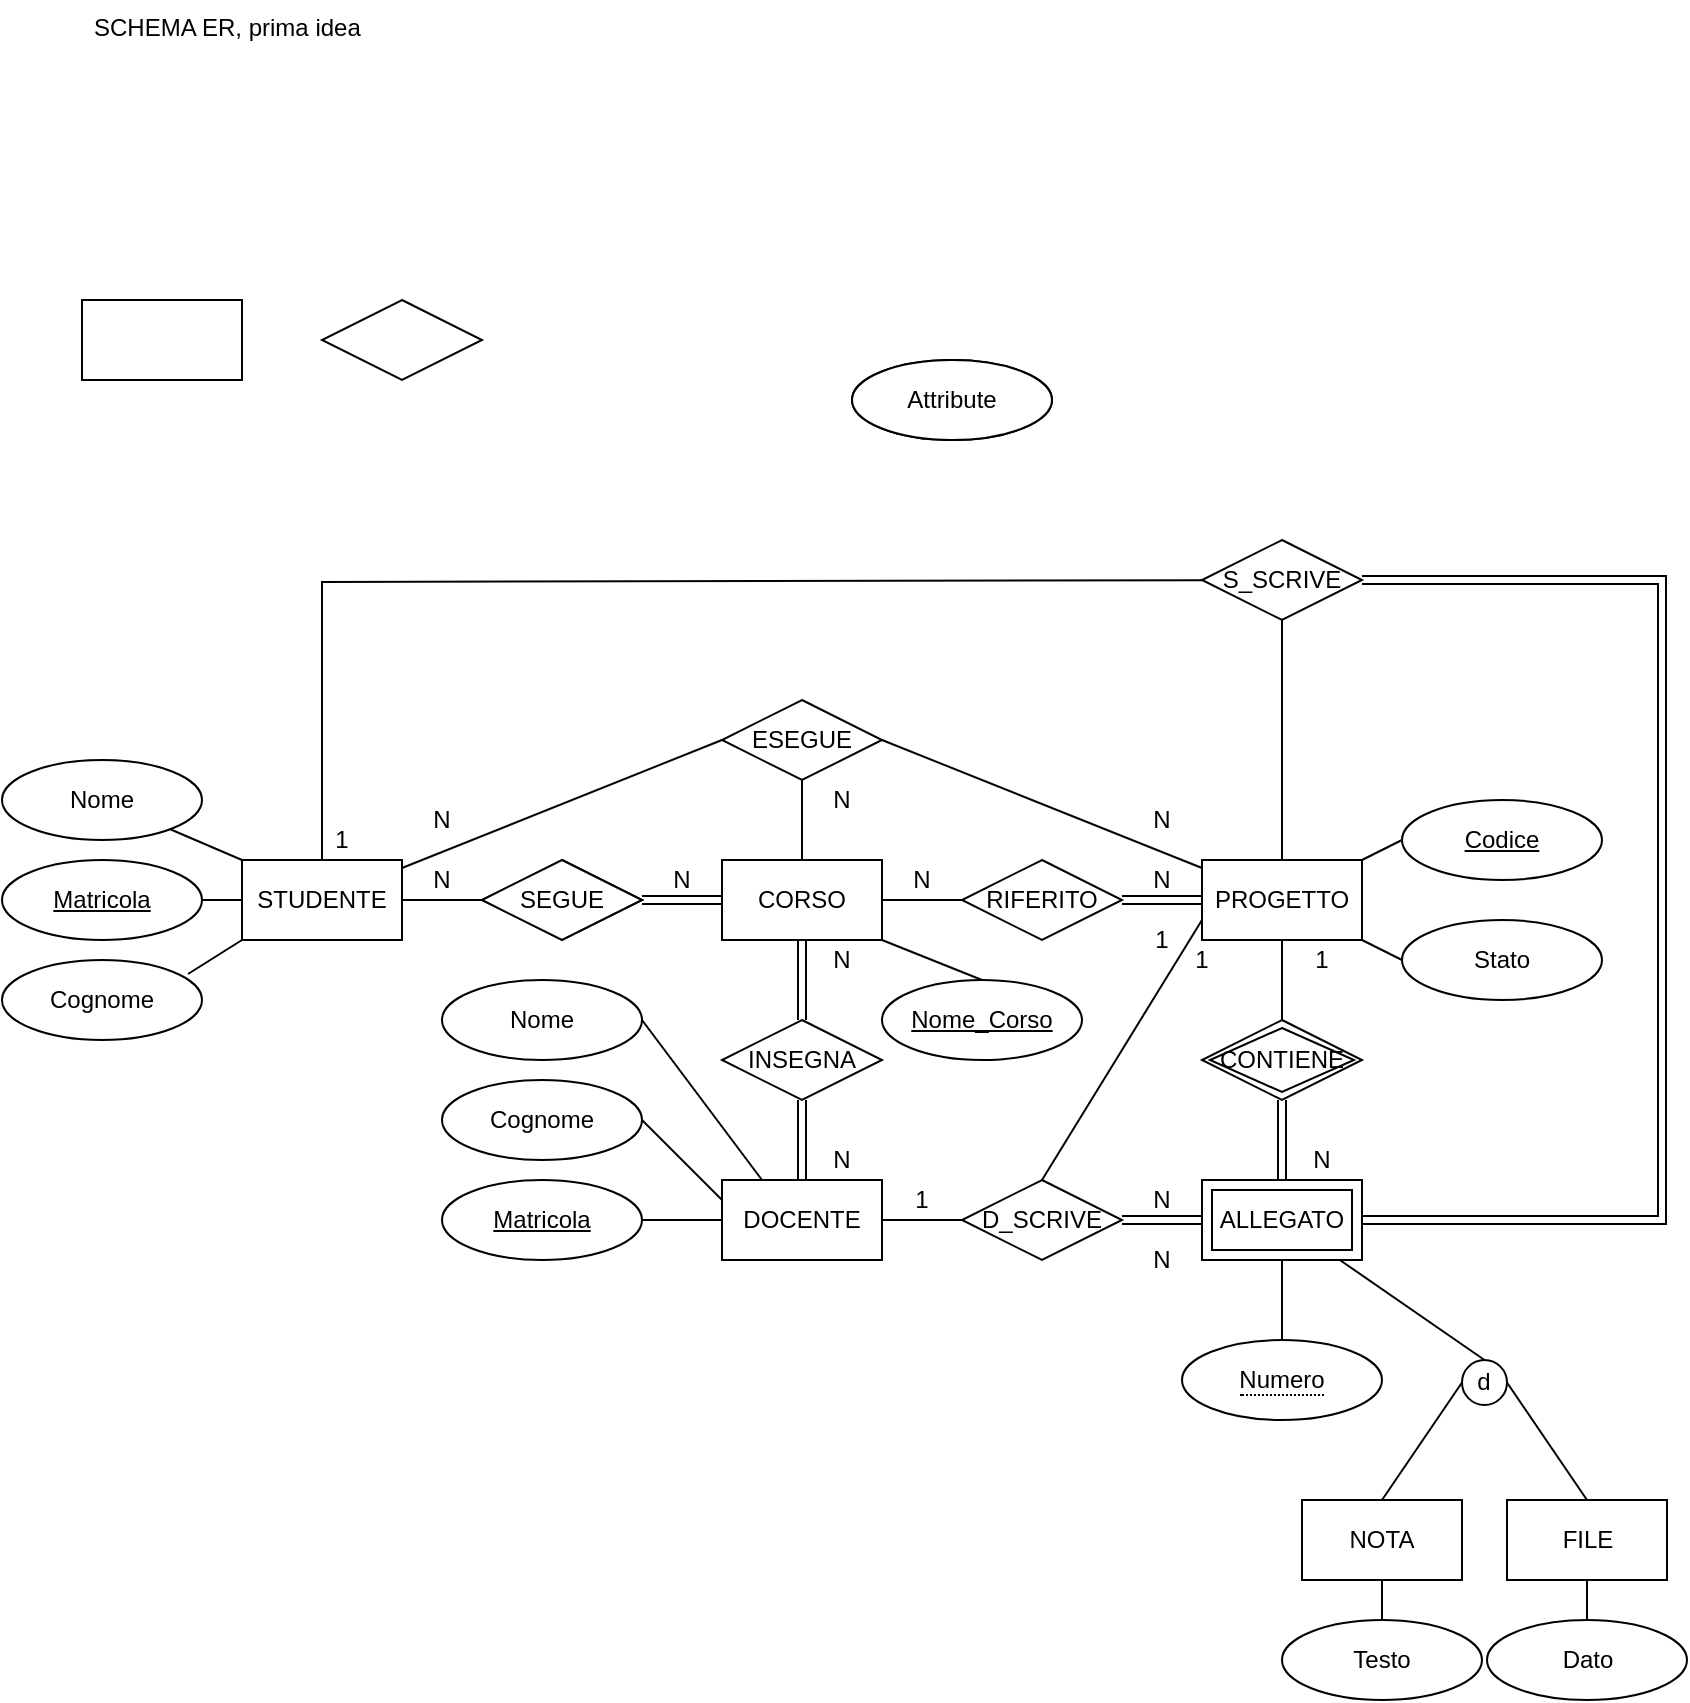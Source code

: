 <mxfile version="14.4.4" type="github" pages="4">
  <diagram id="R2lEEEUBdFMjLlhIrx00" name="Page-1">
    <mxGraphModel dx="1422" dy="791" grid="1" gridSize="10" guides="1" tooltips="1" connect="1" arrows="1" fold="1" page="1" pageScale="1" pageWidth="850" pageHeight="1100" math="0" shadow="0" extFonts="Permanent Marker^https://fonts.googleapis.com/css?family=Permanent+Marker">
      <root>
        <mxCell id="0" />
        <mxCell id="1" parent="0" />
        <mxCell id="FQWNGsE8LxEaJV7-52hL-17" style="edgeStyle=none;rounded=0;orthogonalLoop=1;jettySize=auto;html=1;entryX=0.5;entryY=0;entryDx=0;entryDy=0;endArrow=none;endFill=0;strokeColor=#000000;" parent="1" source="-mSlCq6R0UHo25LJVklp-1" target="FQWNGsE8LxEaJV7-52hL-15" edge="1">
          <mxGeometry relative="1" as="geometry" />
        </mxCell>
        <mxCell id="-mSlCq6R0UHo25LJVklp-1" value="FILE" style="rounded=0;whiteSpace=wrap;html=1;" parent="1" vertex="1">
          <mxGeometry x="752.5" y="760" width="80" height="40" as="geometry" />
        </mxCell>
        <mxCell id="-mSlCq6R0UHo25LJVklp-22" style="edgeStyle=orthogonalEdgeStyle;rounded=0;orthogonalLoop=1;jettySize=auto;html=1;entryX=0;entryY=0.5;entryDx=0;entryDy=0;endArrow=none;endFill=0;" parent="1" source="-mSlCq6R0UHo25LJVklp-3" target="-mSlCq6R0UHo25LJVklp-11" edge="1">
          <mxGeometry relative="1" as="geometry" />
        </mxCell>
        <mxCell id="-mSlCq6R0UHo25LJVklp-30" style="rounded=0;orthogonalLoop=1;jettySize=auto;html=1;entryX=0;entryY=0.5;entryDx=0;entryDy=0;endArrow=none;endFill=0;strokeColor=#000000;" parent="1" source="-mSlCq6R0UHo25LJVklp-3" target="-mSlCq6R0UHo25LJVklp-12" edge="1">
          <mxGeometry relative="1" as="geometry" />
        </mxCell>
        <mxCell id="-mSlCq6R0UHo25LJVklp-63" style="edgeStyle=none;rounded=0;orthogonalLoop=1;jettySize=auto;html=1;endArrow=none;endFill=0;strokeColor=#000000;" parent="1" source="-mSlCq6R0UHo25LJVklp-3" target="-mSlCq6R0UHo25LJVklp-62" edge="1">
          <mxGeometry relative="1" as="geometry" />
        </mxCell>
        <mxCell id="-mSlCq6R0UHo25LJVklp-75" style="edgeStyle=none;rounded=0;orthogonalLoop=1;jettySize=auto;html=1;endArrow=none;endFill=0;strokeColor=#000000;" parent="1" source="-mSlCq6R0UHo25LJVklp-3" target="-mSlCq6R0UHo25LJVklp-16" edge="1">
          <mxGeometry relative="1" as="geometry">
            <Array as="points">
              <mxPoint x="160" y="301" />
            </Array>
          </mxGeometry>
        </mxCell>
        <mxCell id="FQWNGsE8LxEaJV7-52hL-1" style="edgeStyle=none;rounded=0;orthogonalLoop=1;jettySize=auto;html=1;exitX=0;exitY=0;exitDx=0;exitDy=0;endArrow=none;endFill=0;strokeColor=#000000;" parent="1" source="-mSlCq6R0UHo25LJVklp-3" target="-mSlCq6R0UHo25LJVklp-57" edge="1">
          <mxGeometry relative="1" as="geometry" />
        </mxCell>
        <mxCell id="FQWNGsE8LxEaJV7-52hL-2" style="edgeStyle=none;rounded=0;orthogonalLoop=1;jettySize=auto;html=1;exitX=0;exitY=1;exitDx=0;exitDy=0;entryX=0.93;entryY=0.175;entryDx=0;entryDy=0;entryPerimeter=0;endArrow=none;endFill=0;strokeColor=#000000;" parent="1" source="-mSlCq6R0UHo25LJVklp-3" target="-mSlCq6R0UHo25LJVklp-58" edge="1">
          <mxGeometry relative="1" as="geometry" />
        </mxCell>
        <mxCell id="-mSlCq6R0UHo25LJVklp-3" value="STUDENTE" style="rounded=0;whiteSpace=wrap;html=1;" parent="1" vertex="1">
          <mxGeometry x="120" y="440" width="80" height="40" as="geometry" />
        </mxCell>
        <mxCell id="-mSlCq6R0UHo25LJVklp-24" style="edgeStyle=orthogonalEdgeStyle;rounded=0;orthogonalLoop=1;jettySize=auto;html=1;exitX=1;exitY=0.5;exitDx=0;exitDy=0;endArrow=none;endFill=0;strokeColor=#000000;" parent="1" source="-mSlCq6R0UHo25LJVklp-4" target="-mSlCq6R0UHo25LJVklp-14" edge="1">
          <mxGeometry relative="1" as="geometry" />
        </mxCell>
        <mxCell id="N4ZbxHwDBoxC0R3GTbhT-3" style="edgeStyle=none;rounded=0;orthogonalLoop=1;jettySize=auto;html=1;exitX=1;exitY=1;exitDx=0;exitDy=0;entryX=0.5;entryY=0;entryDx=0;entryDy=0;endArrow=none;endFill=0;strokeColor=#000000;" parent="1" source="-mSlCq6R0UHo25LJVklp-4" target="N4ZbxHwDBoxC0R3GTbhT-1" edge="1">
          <mxGeometry relative="1" as="geometry" />
        </mxCell>
        <mxCell id="-mSlCq6R0UHo25LJVklp-4" value="CORSO" style="rounded=0;whiteSpace=wrap;html=1;" parent="1" vertex="1">
          <mxGeometry x="360" y="440" width="80" height="40" as="geometry" />
        </mxCell>
        <mxCell id="FQWNGsE8LxEaJV7-52hL-16" style="edgeStyle=none;rounded=0;orthogonalLoop=1;jettySize=auto;html=1;exitX=0.5;exitY=1;exitDx=0;exitDy=0;entryX=0.5;entryY=0;entryDx=0;entryDy=0;endArrow=none;endFill=0;strokeColor=#000000;" parent="1" source="-mSlCq6R0UHo25LJVklp-5" target="FQWNGsE8LxEaJV7-52hL-14" edge="1">
          <mxGeometry relative="1" as="geometry" />
        </mxCell>
        <mxCell id="-mSlCq6R0UHo25LJVklp-5" value="NOTA" style="rounded=0;whiteSpace=wrap;html=1;" parent="1" vertex="1">
          <mxGeometry x="650" y="760" width="80" height="40" as="geometry" />
        </mxCell>
        <mxCell id="-mSlCq6R0UHo25LJVklp-31" style="edgeStyle=none;rounded=0;orthogonalLoop=1;jettySize=auto;html=1;entryX=1;entryY=0.5;entryDx=0;entryDy=0;endArrow=none;endFill=0;strokeColor=#000000;" parent="1" source="-mSlCq6R0UHo25LJVklp-6" target="-mSlCq6R0UHo25LJVklp-12" edge="1">
          <mxGeometry relative="1" as="geometry" />
        </mxCell>
        <mxCell id="-mSlCq6R0UHo25LJVklp-35" style="edgeStyle=none;rounded=0;orthogonalLoop=1;jettySize=auto;html=1;endArrow=none;endFill=0;strokeColor=#000000;" parent="1" source="-mSlCq6R0UHo25LJVklp-6" target="-mSlCq6R0UHo25LJVklp-34" edge="1">
          <mxGeometry relative="1" as="geometry" />
        </mxCell>
        <mxCell id="-mSlCq6R0UHo25LJVklp-68" style="edgeStyle=none;rounded=0;orthogonalLoop=1;jettySize=auto;html=1;entryX=0;entryY=0.5;entryDx=0;entryDy=0;endArrow=none;endFill=0;strokeColor=#000000;exitX=1;exitY=0;exitDx=0;exitDy=0;" parent="1" source="-mSlCq6R0UHo25LJVklp-6" target="-mSlCq6R0UHo25LJVklp-59" edge="1">
          <mxGeometry relative="1" as="geometry" />
        </mxCell>
        <mxCell id="-mSlCq6R0UHo25LJVklp-77" style="rounded=0;orthogonalLoop=1;jettySize=auto;html=1;exitX=0;exitY=0.75;exitDx=0;exitDy=0;entryX=0.5;entryY=0;entryDx=0;entryDy=0;endArrow=none;endFill=0;strokeColor=#000000;" parent="1" source="-mSlCq6R0UHo25LJVklp-6" target="-mSlCq6R0UHo25LJVklp-72" edge="1">
          <mxGeometry relative="1" as="geometry" />
        </mxCell>
        <mxCell id="FQWNGsE8LxEaJV7-52hL-7" style="edgeStyle=none;rounded=0;orthogonalLoop=1;jettySize=auto;html=1;exitX=1;exitY=1;exitDx=0;exitDy=0;entryX=0;entryY=0.5;entryDx=0;entryDy=0;endArrow=none;endFill=0;strokeColor=#000000;" parent="1" source="-mSlCq6R0UHo25LJVklp-6" target="-mSlCq6R0UHo25LJVklp-54" edge="1">
          <mxGeometry relative="1" as="geometry" />
        </mxCell>
        <mxCell id="N4ZbxHwDBoxC0R3GTbhT-5" style="rounded=0;orthogonalLoop=1;jettySize=auto;html=1;entryX=0.5;entryY=1;entryDx=0;entryDy=0;endArrow=none;endFill=0;strokeColor=#000000;" parent="1" source="-mSlCq6R0UHo25LJVklp-6" target="-mSlCq6R0UHo25LJVklp-16" edge="1">
          <mxGeometry relative="1" as="geometry" />
        </mxCell>
        <mxCell id="-mSlCq6R0UHo25LJVklp-6" value="PROGETTO" style="rounded=0;whiteSpace=wrap;html=1;" parent="1" vertex="1">
          <mxGeometry x="600" y="440" width="80" height="40" as="geometry" />
        </mxCell>
        <mxCell id="-mSlCq6R0UHo25LJVklp-28" style="edgeStyle=orthogonalEdgeStyle;rounded=0;orthogonalLoop=1;jettySize=auto;html=1;entryX=0.5;entryY=1;entryDx=0;entryDy=0;endArrow=none;endFill=0;strokeColor=#000000;shape=link;" parent="1" source="-mSlCq6R0UHo25LJVklp-7" target="-mSlCq6R0UHo25LJVklp-15" edge="1">
          <mxGeometry relative="1" as="geometry" />
        </mxCell>
        <mxCell id="-mSlCq6R0UHo25LJVklp-64" style="edgeStyle=none;rounded=0;orthogonalLoop=1;jettySize=auto;html=1;endArrow=none;endFill=0;strokeColor=#000000;" parent="1" source="-mSlCq6R0UHo25LJVklp-7" target="-mSlCq6R0UHo25LJVklp-61" edge="1">
          <mxGeometry relative="1" as="geometry" />
        </mxCell>
        <mxCell id="-mSlCq6R0UHo25LJVklp-73" style="edgeStyle=none;rounded=0;orthogonalLoop=1;jettySize=auto;html=1;entryX=0;entryY=0.5;entryDx=0;entryDy=0;endArrow=none;endFill=0;strokeColor=#000000;" parent="1" source="-mSlCq6R0UHo25LJVklp-7" target="-mSlCq6R0UHo25LJVklp-72" edge="1">
          <mxGeometry relative="1" as="geometry" />
        </mxCell>
        <mxCell id="FQWNGsE8LxEaJV7-52hL-5" style="edgeStyle=none;rounded=0;orthogonalLoop=1;jettySize=auto;html=1;exitX=0.25;exitY=0;exitDx=0;exitDy=0;entryX=1;entryY=0.5;entryDx=0;entryDy=0;endArrow=none;endFill=0;strokeColor=#000000;" parent="1" source="-mSlCq6R0UHo25LJVklp-7" target="-mSlCq6R0UHo25LJVklp-55" edge="1">
          <mxGeometry relative="1" as="geometry" />
        </mxCell>
        <mxCell id="FQWNGsE8LxEaJV7-52hL-6" style="edgeStyle=none;rounded=0;orthogonalLoop=1;jettySize=auto;html=1;exitX=0;exitY=0.25;exitDx=0;exitDy=0;entryX=1;entryY=0.5;entryDx=0;entryDy=0;endArrow=none;endFill=0;strokeColor=#000000;" parent="1" source="-mSlCq6R0UHo25LJVklp-7" target="-mSlCq6R0UHo25LJVklp-56" edge="1">
          <mxGeometry relative="1" as="geometry" />
        </mxCell>
        <mxCell id="-mSlCq6R0UHo25LJVklp-7" value="DOCENTE" style="rounded=0;whiteSpace=wrap;html=1;" parent="1" vertex="1">
          <mxGeometry x="360" y="600" width="80" height="40" as="geometry" />
        </mxCell>
        <mxCell id="-mSlCq6R0UHo25LJVklp-9" value="" style="rounded=0;whiteSpace=wrap;html=1;" parent="1" vertex="1">
          <mxGeometry x="40" y="160" width="80" height="40" as="geometry" />
        </mxCell>
        <mxCell id="-mSlCq6R0UHo25LJVklp-10" value="" style="rhombus;whiteSpace=wrap;html=1;" parent="1" vertex="1">
          <mxGeometry x="240" y="440" width="80" height="40" as="geometry" />
        </mxCell>
        <mxCell id="-mSlCq6R0UHo25LJVklp-23" style="edgeStyle=orthogonalEdgeStyle;rounded=0;orthogonalLoop=1;jettySize=auto;html=1;entryX=0;entryY=0.5;entryDx=0;entryDy=0;endArrow=none;endFill=0;strokeColor=#000000;shape=link;" parent="1" source="-mSlCq6R0UHo25LJVklp-11" target="-mSlCq6R0UHo25LJVklp-4" edge="1">
          <mxGeometry relative="1" as="geometry" />
        </mxCell>
        <mxCell id="-mSlCq6R0UHo25LJVklp-11" value="SEGUE" style="rhombus;whiteSpace=wrap;html=1;" parent="1" vertex="1">
          <mxGeometry x="240" y="440" width="80" height="40" as="geometry" />
        </mxCell>
        <mxCell id="-mSlCq6R0UHo25LJVklp-27" style="edgeStyle=orthogonalEdgeStyle;rounded=0;orthogonalLoop=1;jettySize=auto;html=1;exitX=0.5;exitY=1;exitDx=0;exitDy=0;entryX=0.5;entryY=0;entryDx=0;entryDy=0;endArrow=none;endFill=0;strokeColor=#000000;" parent="1" source="-mSlCq6R0UHo25LJVklp-12" target="-mSlCq6R0UHo25LJVklp-4" edge="1">
          <mxGeometry relative="1" as="geometry" />
        </mxCell>
        <mxCell id="-mSlCq6R0UHo25LJVklp-12" value="ESEGUE" style="rhombus;whiteSpace=wrap;html=1;" parent="1" vertex="1">
          <mxGeometry x="360" y="360" width="80" height="40" as="geometry" />
        </mxCell>
        <mxCell id="-mSlCq6R0UHo25LJVklp-25" style="edgeStyle=orthogonalEdgeStyle;rounded=0;orthogonalLoop=1;jettySize=auto;html=1;exitX=1;exitY=0.5;exitDx=0;exitDy=0;entryX=0;entryY=0.5;entryDx=0;entryDy=0;endArrow=none;endFill=0;strokeColor=#000000;shape=link;" parent="1" source="-mSlCq6R0UHo25LJVklp-14" target="-mSlCq6R0UHo25LJVklp-6" edge="1">
          <mxGeometry relative="1" as="geometry" />
        </mxCell>
        <mxCell id="-mSlCq6R0UHo25LJVklp-14" value="RIFERITO" style="rhombus;whiteSpace=wrap;html=1;" parent="1" vertex="1">
          <mxGeometry x="480" y="440" width="80" height="40" as="geometry" />
        </mxCell>
        <mxCell id="-mSlCq6R0UHo25LJVklp-26" style="edgeStyle=orthogonalEdgeStyle;rounded=0;orthogonalLoop=1;jettySize=auto;html=1;endArrow=none;endFill=0;strokeColor=#000000;shape=link;" parent="1" source="-mSlCq6R0UHo25LJVklp-15" target="-mSlCq6R0UHo25LJVklp-4" edge="1">
          <mxGeometry relative="1" as="geometry" />
        </mxCell>
        <mxCell id="-mSlCq6R0UHo25LJVklp-15" value="INSEGNA" style="rhombus;whiteSpace=wrap;html=1;" parent="1" vertex="1">
          <mxGeometry x="360" y="520" width="80" height="40" as="geometry" />
        </mxCell>
        <mxCell id="-mSlCq6R0UHo25LJVklp-80" style="edgeStyle=orthogonalEdgeStyle;rounded=0;orthogonalLoop=1;jettySize=auto;html=1;exitX=1;exitY=0.5;exitDx=0;exitDy=0;entryX=1;entryY=0.5;entryDx=0;entryDy=0;endArrow=none;endFill=0;strokeColor=#000000;shape=link;" parent="1" source="-mSlCq6R0UHo25LJVklp-16" target="-mSlCq6R0UHo25LJVklp-36" edge="1">
          <mxGeometry relative="1" as="geometry">
            <Array as="points">
              <mxPoint x="830" y="300" />
              <mxPoint x="830" y="620" />
            </Array>
          </mxGeometry>
        </mxCell>
        <mxCell id="-mSlCq6R0UHo25LJVklp-16" value="S_SCRIVE" style="rhombus;whiteSpace=wrap;html=1;" parent="1" vertex="1">
          <mxGeometry x="600" y="280" width="80" height="40" as="geometry" />
        </mxCell>
        <mxCell id="-mSlCq6R0UHo25LJVklp-17" value="" style="rhombus;whiteSpace=wrap;html=1;" parent="1" vertex="1">
          <mxGeometry x="160" y="160" width="80" height="40" as="geometry" />
        </mxCell>
        <mxCell id="-mSlCq6R0UHo25LJVklp-37" style="edgeStyle=none;rounded=0;orthogonalLoop=1;jettySize=auto;html=1;endArrow=none;endFill=0;strokeColor=#000000;shape=link;" parent="1" source="-mSlCq6R0UHo25LJVklp-34" target="-mSlCq6R0UHo25LJVklp-36" edge="1">
          <mxGeometry relative="1" as="geometry" />
        </mxCell>
        <mxCell id="-mSlCq6R0UHo25LJVklp-34" value="CONTIENE" style="shape=rhombus;double=1;perimeter=rhombusPerimeter;whiteSpace=wrap;html=1;align=center;" parent="1" vertex="1">
          <mxGeometry x="600" y="520" width="80" height="40" as="geometry" />
        </mxCell>
        <mxCell id="-mSlCq6R0UHo25LJVklp-67" style="edgeStyle=none;rounded=0;orthogonalLoop=1;jettySize=auto;html=1;entryX=0.5;entryY=0;entryDx=0;entryDy=0;endArrow=none;endFill=0;strokeColor=#000000;" parent="1" source="-mSlCq6R0UHo25LJVklp-36" target="-mSlCq6R0UHo25LJVklp-66" edge="1">
          <mxGeometry relative="1" as="geometry" />
        </mxCell>
        <mxCell id="FQWNGsE8LxEaJV7-52hL-9" style="edgeStyle=none;rounded=0;orthogonalLoop=1;jettySize=auto;html=1;entryX=0.5;entryY=0;entryDx=0;entryDy=0;endArrow=none;endFill=0;strokeColor=#000000;" parent="1" source="-mSlCq6R0UHo25LJVklp-36" target="FQWNGsE8LxEaJV7-52hL-8" edge="1">
          <mxGeometry relative="1" as="geometry" />
        </mxCell>
        <mxCell id="-mSlCq6R0UHo25LJVklp-36" value="ALLEGATO" style="shape=ext;margin=3;double=1;whiteSpace=wrap;html=1;align=center;" parent="1" vertex="1">
          <mxGeometry x="600" y="600" width="80" height="40" as="geometry" />
        </mxCell>
        <mxCell id="-mSlCq6R0UHo25LJVklp-52" value="Attribute" style="ellipse;whiteSpace=wrap;html=1;align=center;" parent="1" vertex="1">
          <mxGeometry x="425" y="190" width="100" height="40" as="geometry" />
        </mxCell>
        <mxCell id="-mSlCq6R0UHo25LJVklp-53" value="Attribute" style="ellipse;whiteSpace=wrap;html=1;align=center;" parent="1" vertex="1">
          <mxGeometry x="425" y="190" width="100" height="40" as="geometry" />
        </mxCell>
        <mxCell id="-mSlCq6R0UHo25LJVklp-54" value="&lt;div&gt;Stato&lt;/div&gt;" style="ellipse;whiteSpace=wrap;html=1;align=center;" parent="1" vertex="1">
          <mxGeometry x="700" y="470" width="100" height="40" as="geometry" />
        </mxCell>
        <mxCell id="-mSlCq6R0UHo25LJVklp-55" value="Nome" style="ellipse;whiteSpace=wrap;html=1;align=center;" parent="1" vertex="1">
          <mxGeometry x="220" y="500" width="100" height="40" as="geometry" />
        </mxCell>
        <mxCell id="-mSlCq6R0UHo25LJVklp-56" value="Cognome" style="ellipse;whiteSpace=wrap;html=1;align=center;" parent="1" vertex="1">
          <mxGeometry x="220" y="550" width="100" height="40" as="geometry" />
        </mxCell>
        <mxCell id="-mSlCq6R0UHo25LJVklp-57" value="Nome" style="ellipse;whiteSpace=wrap;html=1;align=center;" parent="1" vertex="1">
          <mxGeometry y="390" width="100" height="40" as="geometry" />
        </mxCell>
        <mxCell id="-mSlCq6R0UHo25LJVklp-58" value="Cognome" style="ellipse;whiteSpace=wrap;html=1;align=center;" parent="1" vertex="1">
          <mxGeometry y="490" width="100" height="40" as="geometry" />
        </mxCell>
        <mxCell id="-mSlCq6R0UHo25LJVklp-59" value="&lt;u&gt;Codice&lt;/u&gt;" style="ellipse;whiteSpace=wrap;html=1;align=center;" parent="1" vertex="1">
          <mxGeometry x="700" y="410" width="100" height="40" as="geometry" />
        </mxCell>
        <mxCell id="-mSlCq6R0UHo25LJVklp-61" value="&lt;u&gt;Matricola&lt;/u&gt;" style="ellipse;whiteSpace=wrap;html=1;align=center;" parent="1" vertex="1">
          <mxGeometry x="220" y="600" width="100" height="40" as="geometry" />
        </mxCell>
        <mxCell id="-mSlCq6R0UHo25LJVklp-62" value="&lt;u&gt;Matricola&lt;/u&gt;" style="ellipse;whiteSpace=wrap;html=1;align=center;" parent="1" vertex="1">
          <mxGeometry y="440" width="100" height="40" as="geometry" />
        </mxCell>
        <mxCell id="-mSlCq6R0UHo25LJVklp-66" value="&lt;span style=&quot;border-bottom: 1px dotted&quot;&gt;Numero&lt;/span&gt;" style="ellipse;whiteSpace=wrap;html=1;align=center;" parent="1" vertex="1">
          <mxGeometry x="590" y="680" width="100" height="40" as="geometry" />
        </mxCell>
        <mxCell id="-mSlCq6R0UHo25LJVklp-74" style="edgeStyle=none;rounded=0;orthogonalLoop=1;jettySize=auto;html=1;exitX=1;exitY=0.5;exitDx=0;exitDy=0;entryX=0;entryY=0.5;entryDx=0;entryDy=0;endArrow=none;endFill=0;strokeColor=#000000;shape=link;" parent="1" source="-mSlCq6R0UHo25LJVklp-72" target="-mSlCq6R0UHo25LJVklp-36" edge="1">
          <mxGeometry relative="1" as="geometry" />
        </mxCell>
        <mxCell id="-mSlCq6R0UHo25LJVklp-72" value="D_SCRIVE" style="rhombus;whiteSpace=wrap;html=1;" parent="1" vertex="1">
          <mxGeometry x="480" y="600" width="80" height="40" as="geometry" />
        </mxCell>
        <mxCell id="fhFk2m3TVJzTSu9K-tdq-1" value="SCHEMA ER, prima idea&#xa;" style="text;strokeColor=none;fillColor=none;spacingLeft=4;spacingRight=4;overflow=hidden;rotatable=0;points=[[0,0.5],[1,0.5]];portConstraint=eastwest;fontSize=12;" parent="1" vertex="1">
          <mxGeometry x="40" y="10" width="160" height="30" as="geometry" />
        </mxCell>
        <mxCell id="FQWNGsE8LxEaJV7-52hL-12" style="edgeStyle=none;rounded=0;orthogonalLoop=1;jettySize=auto;html=1;exitX=0;exitY=0.5;exitDx=0;exitDy=0;entryX=0.5;entryY=0;entryDx=0;entryDy=0;endArrow=none;endFill=0;strokeColor=#000000;" parent="1" source="FQWNGsE8LxEaJV7-52hL-8" target="-mSlCq6R0UHo25LJVklp-5" edge="1">
          <mxGeometry relative="1" as="geometry" />
        </mxCell>
        <mxCell id="FQWNGsE8LxEaJV7-52hL-13" style="edgeStyle=none;rounded=0;orthogonalLoop=1;jettySize=auto;html=1;exitX=1;exitY=0.5;exitDx=0;exitDy=0;entryX=0.5;entryY=0;entryDx=0;entryDy=0;endArrow=none;endFill=0;strokeColor=#000000;" parent="1" source="FQWNGsE8LxEaJV7-52hL-8" target="-mSlCq6R0UHo25LJVklp-1" edge="1">
          <mxGeometry relative="1" as="geometry" />
        </mxCell>
        <mxCell id="FQWNGsE8LxEaJV7-52hL-8" value="" style="ellipse;whiteSpace=wrap;html=1;aspect=fixed;" parent="1" vertex="1">
          <mxGeometry x="730" y="690" width="22.5" height="22.5" as="geometry" />
        </mxCell>
        <mxCell id="FQWNGsE8LxEaJV7-52hL-14" value="Testo" style="ellipse;whiteSpace=wrap;html=1;align=center;" parent="1" vertex="1">
          <mxGeometry x="640" y="820" width="100" height="40" as="geometry" />
        </mxCell>
        <mxCell id="FQWNGsE8LxEaJV7-52hL-15" value="Dato" style="ellipse;whiteSpace=wrap;html=1;align=center;" parent="1" vertex="1">
          <mxGeometry x="742.5" y="820" width="100" height="40" as="geometry" />
        </mxCell>
        <mxCell id="FQWNGsE8LxEaJV7-52hL-18" value="&lt;div&gt;d&lt;/div&gt;" style="text;html=1;strokeColor=none;fillColor=none;align=center;verticalAlign=middle;whiteSpace=wrap;rounded=0;" parent="1" vertex="1">
          <mxGeometry x="721.25" y="691.25" width="40" height="20" as="geometry" />
        </mxCell>
        <mxCell id="FQWNGsE8LxEaJV7-52hL-19" value="N" style="text;html=1;strokeColor=none;fillColor=none;align=center;verticalAlign=middle;whiteSpace=wrap;rounded=0;" parent="1" vertex="1">
          <mxGeometry x="320" y="440" width="40" height="20" as="geometry" />
        </mxCell>
        <mxCell id="FQWNGsE8LxEaJV7-52hL-22" value="N" style="text;html=1;strokeColor=none;fillColor=none;align=center;verticalAlign=middle;whiteSpace=wrap;rounded=0;" parent="1" vertex="1">
          <mxGeometry x="200" y="440" width="40" height="20" as="geometry" />
        </mxCell>
        <mxCell id="FQWNGsE8LxEaJV7-52hL-23" value="N" style="text;html=1;strokeColor=none;fillColor=none;align=center;verticalAlign=middle;whiteSpace=wrap;rounded=0;" parent="1" vertex="1">
          <mxGeometry x="560" y="440" width="40" height="20" as="geometry" />
        </mxCell>
        <mxCell id="FQWNGsE8LxEaJV7-52hL-24" value="N" style="text;html=1;strokeColor=none;fillColor=none;align=center;verticalAlign=middle;whiteSpace=wrap;rounded=0;" parent="1" vertex="1">
          <mxGeometry x="440" y="440" width="40" height="20" as="geometry" />
        </mxCell>
        <mxCell id="FQWNGsE8LxEaJV7-52hL-25" value="N" style="text;html=1;strokeColor=none;fillColor=none;align=center;verticalAlign=middle;whiteSpace=wrap;rounded=0;" parent="1" vertex="1">
          <mxGeometry x="400" y="400" width="40" height="20" as="geometry" />
        </mxCell>
        <mxCell id="FQWNGsE8LxEaJV7-52hL-26" value="N" style="text;html=1;strokeColor=none;fillColor=none;align=center;verticalAlign=middle;whiteSpace=wrap;rounded=0;" parent="1" vertex="1">
          <mxGeometry x="200" y="410" width="40" height="20" as="geometry" />
        </mxCell>
        <mxCell id="FQWNGsE8LxEaJV7-52hL-27" value="N" style="text;html=1;strokeColor=none;fillColor=none;align=center;verticalAlign=middle;whiteSpace=wrap;rounded=0;" parent="1" vertex="1">
          <mxGeometry x="560" y="410" width="40" height="20" as="geometry" />
        </mxCell>
        <mxCell id="FQWNGsE8LxEaJV7-52hL-28" value="N" style="text;html=1;strokeColor=none;fillColor=none;align=center;verticalAlign=middle;whiteSpace=wrap;rounded=0;" parent="1" vertex="1">
          <mxGeometry x="640" y="580" width="40" height="20" as="geometry" />
        </mxCell>
        <mxCell id="FQWNGsE8LxEaJV7-52hL-29" value="1" style="text;html=1;strokeColor=none;fillColor=none;align=center;verticalAlign=middle;whiteSpace=wrap;rounded=0;" parent="1" vertex="1">
          <mxGeometry x="640" y="480" width="40" height="20" as="geometry" />
        </mxCell>
        <mxCell id="FQWNGsE8LxEaJV7-52hL-30" value="N" style="text;html=1;strokeColor=none;fillColor=none;align=center;verticalAlign=middle;whiteSpace=wrap;rounded=0;" parent="1" vertex="1">
          <mxGeometry x="560" y="600" width="40" height="20" as="geometry" />
        </mxCell>
        <mxCell id="FQWNGsE8LxEaJV7-52hL-31" value="N" style="text;html=1;strokeColor=none;fillColor=none;align=center;verticalAlign=middle;whiteSpace=wrap;rounded=0;" parent="1" vertex="1">
          <mxGeometry x="560" y="630" width="40" height="20" as="geometry" />
        </mxCell>
        <mxCell id="FQWNGsE8LxEaJV7-52hL-32" value="1" style="text;html=1;strokeColor=none;fillColor=none;align=center;verticalAlign=middle;whiteSpace=wrap;rounded=0;" parent="1" vertex="1">
          <mxGeometry x="440" y="600" width="40" height="20" as="geometry" />
        </mxCell>
        <mxCell id="FQWNGsE8LxEaJV7-52hL-33" value="1" style="text;html=1;strokeColor=none;fillColor=none;align=center;verticalAlign=middle;whiteSpace=wrap;rounded=0;" parent="1" vertex="1">
          <mxGeometry x="560" y="470" width="40" height="20" as="geometry" />
        </mxCell>
        <mxCell id="FQWNGsE8LxEaJV7-52hL-34" value="1" style="text;html=1;strokeColor=none;fillColor=none;align=center;verticalAlign=middle;whiteSpace=wrap;rounded=0;" parent="1" vertex="1">
          <mxGeometry x="580" y="480" width="40" height="20" as="geometry" />
        </mxCell>
        <mxCell id="FQWNGsE8LxEaJV7-52hL-35" value="1" style="text;html=1;strokeColor=none;fillColor=none;align=center;verticalAlign=middle;whiteSpace=wrap;rounded=0;" parent="1" vertex="1">
          <mxGeometry x="150" y="420" width="40" height="20" as="geometry" />
        </mxCell>
        <mxCell id="FQWNGsE8LxEaJV7-52hL-36" value="N" style="text;html=1;strokeColor=none;fillColor=none;align=center;verticalAlign=middle;whiteSpace=wrap;rounded=0;" parent="1" vertex="1">
          <mxGeometry x="400" y="580" width="40" height="20" as="geometry" />
        </mxCell>
        <mxCell id="FQWNGsE8LxEaJV7-52hL-37" value="N" style="text;html=1;strokeColor=none;fillColor=none;align=center;verticalAlign=middle;whiteSpace=wrap;rounded=0;" parent="1" vertex="1">
          <mxGeometry x="400" y="480" width="40" height="20" as="geometry" />
        </mxCell>
        <mxCell id="N4ZbxHwDBoxC0R3GTbhT-1" value="&lt;u&gt;Nome_Corso&lt;/u&gt;" style="ellipse;whiteSpace=wrap;html=1;align=center;" parent="1" vertex="1">
          <mxGeometry x="440" y="500" width="100" height="40" as="geometry" />
        </mxCell>
      </root>
    </mxGraphModel>
  </diagram>
  <diagram id="Xc_Y6kL6scYi8P6CeOiS" name="Page-2">
    <mxGraphModel dx="2272" dy="791" grid="1" gridSize="10" guides="1" tooltips="1" connect="1" arrows="1" fold="1" page="1" pageScale="1" pageWidth="850" pageHeight="1100" math="0" shadow="0">
      <root>
        <mxCell id="nW2UzHPsDUrRITbQaF3P-0" />
        <mxCell id="nW2UzHPsDUrRITbQaF3P-1" parent="nW2UzHPsDUrRITbQaF3P-0" />
        <mxCell id="WNdu8EQVaoVTn-JxTOHC-0" style="edgeStyle=orthogonalEdgeStyle;rounded=0;orthogonalLoop=1;jettySize=auto;html=1;entryX=0;entryY=0.5;entryDx=0;entryDy=0;curved=1;endArrow=none;endFill=0;startArrow=classic;startFill=1;" parent="nW2UzHPsDUrRITbQaF3P-1" source="nW2UzHPsDUrRITbQaF3P-3" target="nW2UzHPsDUrRITbQaF3P-37" edge="1">
          <mxGeometry relative="1" as="geometry">
            <Array as="points">
              <mxPoint x="30" y="70" />
              <mxPoint x="30" y="230" />
            </Array>
          </mxGeometry>
        </mxCell>
        <mxCell id="UM6sXti0mGqUV1ObfanH-1" style="edgeStyle=orthogonalEdgeStyle;curved=1;rounded=0;orthogonalLoop=1;jettySize=auto;html=1;startArrow=classic;startFill=1;endArrow=none;endFill=0;entryX=0.592;entryY=1;entryDx=0;entryDy=0;entryPerimeter=0;" parent="nW2UzHPsDUrRITbQaF3P-1" source="nW2UzHPsDUrRITbQaF3P-3" target="Ia3W3VI0tTRK6rjwmEQ3-0" edge="1">
          <mxGeometry relative="1" as="geometry">
            <mxPoint x="389" y="458" as="targetPoint" />
            <Array as="points">
              <mxPoint x="140" y="100" />
              <mxPoint x="720" y="100" />
              <mxPoint x="720" y="670" />
              <mxPoint x="391" y="670" />
            </Array>
          </mxGeometry>
        </mxCell>
        <mxCell id="nW2UzHPsDUrRITbQaF3P-3" value="&lt;u&gt;MATRICOLA_S&lt;/u&gt;" style="whiteSpace=wrap;html=1;align=center;" parent="nW2UzHPsDUrRITbQaF3P-1" vertex="1">
          <mxGeometry x="80" y="60" width="120" height="20" as="geometry" />
        </mxCell>
        <mxCell id="UM6sXti0mGqUV1ObfanH-2" style="edgeStyle=orthogonalEdgeStyle;curved=1;rounded=0;orthogonalLoop=1;jettySize=auto;html=1;entryX=0.5;entryY=1;entryDx=0;entryDy=0;startArrow=classic;startFill=1;endArrow=none;endFill=0;exitX=0.75;exitY=0;exitDx=0;exitDy=0;" parent="nW2UzHPsDUrRITbQaF3P-1" source="nW2UzHPsDUrRITbQaF3P-24" target="UM6sXti0mGqUV1ObfanH-0" edge="1">
          <mxGeometry relative="1" as="geometry">
            <Array as="points">
              <mxPoint x="180" y="600" />
              <mxPoint x="350" y="600" />
            </Array>
          </mxGeometry>
        </mxCell>
        <mxCell id="nW2UzHPsDUrRITbQaF3P-24" value="&lt;u&gt;MATRICOLA_D&lt;/u&gt;" style="whiteSpace=wrap;html=1;align=center;" parent="nW2UzHPsDUrRITbQaF3P-1" vertex="1">
          <mxGeometry x="90" y="530" width="120" height="20" as="geometry" />
        </mxCell>
        <mxCell id="WNdu8EQVaoVTn-JxTOHC-1" style="edgeStyle=orthogonalEdgeStyle;curved=1;rounded=0;orthogonalLoop=1;jettySize=auto;html=1;entryX=1;entryY=0.75;entryDx=0;entryDy=0;startArrow=classic;startFill=1;endArrow=none;endFill=0;" parent="nW2UzHPsDUrRITbQaF3P-1" source="nW2UzHPsDUrRITbQaF3P-25" target="ujG3WCximD9L8Yu94N4w-0" edge="1">
          <mxGeometry relative="1" as="geometry">
            <Array as="points">
              <mxPoint x="140" y="180" />
              <mxPoint x="360" y="180" />
              <mxPoint x="360" y="235" />
            </Array>
          </mxGeometry>
        </mxCell>
        <mxCell id="WNdu8EQVaoVTn-JxTOHC-3" style="edgeStyle=orthogonalEdgeStyle;curved=1;rounded=0;orthogonalLoop=1;jettySize=auto;html=1;startArrow=classic;startFill=1;endArrow=none;endFill=0;" parent="nW2UzHPsDUrRITbQaF3P-1" source="nW2UzHPsDUrRITbQaF3P-25" target="0vkt9C_FUMtJvht2U_Xq-0" edge="1">
          <mxGeometry relative="1" as="geometry">
            <Array as="points">
              <mxPoint x="140" y="120" />
              <mxPoint x="390" y="120" />
              <mxPoint x="390" y="310" />
            </Array>
          </mxGeometry>
        </mxCell>
        <mxCell id="nW2UzHPsDUrRITbQaF3P-25" value="&lt;u&gt;NOME_CORSO&lt;/u&gt;" style="whiteSpace=wrap;html=1;align=center;" parent="nW2UzHPsDUrRITbQaF3P-1" vertex="1">
          <mxGeometry x="80" y="140" width="120" height="20" as="geometry" />
        </mxCell>
        <mxCell id="nW2UzHPsDUrRITbQaF3P-26" value="&lt;u&gt;CODICE_PROGETTO&lt;/u&gt;" style="whiteSpace=wrap;html=1;align=center;" parent="nW2UzHPsDUrRITbQaF3P-1" vertex="1">
          <mxGeometry x="80" y="370" width="120" height="20" as="geometry" />
        </mxCell>
        <mxCell id="nW2UzHPsDUrRITbQaF3P-27" value="&lt;u&gt;NUMERO&lt;/u&gt;" style="whiteSpace=wrap;html=1;align=center;" parent="nW2UzHPsDUrRITbQaF3P-1" vertex="1">
          <mxGeometry x="200" y="620" width="120" height="20" as="geometry" />
        </mxCell>
        <mxCell id="nW2UzHPsDUrRITbQaF3P-29" value="Entity" style="whiteSpace=wrap;html=1;align=center;" parent="nW2UzHPsDUrRITbQaF3P-1" vertex="1">
          <mxGeometry x="670" y="30" width="120" height="40" as="geometry" />
        </mxCell>
        <mxCell id="nW2UzHPsDUrRITbQaF3P-30" value="STUDENTE" style="text;strokeColor=none;fillColor=none;spacingLeft=4;spacingRight=4;overflow=hidden;rotatable=0;points=[[0,0.5],[1,0.5]];portConstraint=eastwest;fontSize=12;align=left;" parent="nW2UzHPsDUrRITbQaF3P-1" vertex="1">
          <mxGeometry x="80" y="40" width="80" height="20" as="geometry" />
        </mxCell>
        <mxCell id="nW2UzHPsDUrRITbQaF3P-31" value="DOCENTE" style="text;strokeColor=none;fillColor=none;spacingLeft=4;spacingRight=4;overflow=hidden;rotatable=0;points=[[0,0.5],[1,0.5]];portConstraint=eastwest;fontSize=12;" parent="nW2UzHPsDUrRITbQaF3P-1" vertex="1">
          <mxGeometry x="90" y="510" width="80" height="20" as="geometry" />
        </mxCell>
        <mxCell id="nW2UzHPsDUrRITbQaF3P-32" value="CORSO" style="text;strokeColor=none;fillColor=none;spacingLeft=4;spacingRight=4;overflow=hidden;rotatable=0;points=[[0,0.5],[1,0.5]];portConstraint=eastwest;fontSize=12;" parent="nW2UzHPsDUrRITbQaF3P-1" vertex="1">
          <mxGeometry x="80" y="120" width="70" height="20" as="geometry" />
        </mxCell>
        <mxCell id="nW2UzHPsDUrRITbQaF3P-33" value="PROGETTO" style="text;strokeColor=none;fillColor=none;spacingLeft=4;spacingRight=4;overflow=hidden;rotatable=0;points=[[0,0.5],[1,0.5]];portConstraint=eastwest;fontSize=12;" parent="nW2UzHPsDUrRITbQaF3P-1" vertex="1">
          <mxGeometry x="80" y="350" width="80" height="20" as="geometry" />
        </mxCell>
        <mxCell id="nW2UzHPsDUrRITbQaF3P-34" value="ALLEGATO" style="text;strokeColor=none;fillColor=none;spacingLeft=4;spacingRight=4;overflow=hidden;rotatable=0;points=[[0,0.5],[1,0.5]];portConstraint=eastwest;fontSize=12;" parent="nW2UzHPsDUrRITbQaF3P-1" vertex="1">
          <mxGeometry x="80" y="600" width="80" height="30" as="geometry" />
        </mxCell>
        <mxCell id="UM6sXti0mGqUV1ObfanH-3" style="edgeStyle=orthogonalEdgeStyle;curved=1;rounded=0;orthogonalLoop=1;jettySize=auto;html=1;entryX=0;entryY=0.5;entryDx=0;entryDy=0;startArrow=classic;startFill=1;endArrow=none;endFill=0;" parent="nW2UzHPsDUrRITbQaF3P-1" source="nW2UzHPsDUrRITbQaF3P-36" target="nW2UzHPsDUrRITbQaF3P-26" edge="1">
          <mxGeometry relative="1" as="geometry">
            <Array as="points">
              <mxPoint x="-10" y="380" />
            </Array>
          </mxGeometry>
        </mxCell>
        <mxCell id="nW2UzHPsDUrRITbQaF3P-36" value="&lt;u&gt;CODICE_PROGETTO&lt;/u&gt;" style="whiteSpace=wrap;html=1;align=center;" parent="nW2UzHPsDUrRITbQaF3P-1" vertex="1">
          <mxGeometry x="80" y="620" width="120" height="20" as="geometry" />
        </mxCell>
        <mxCell id="nW2UzHPsDUrRITbQaF3P-37" value="&lt;u&gt;MATR_S&lt;/u&gt;" style="whiteSpace=wrap;html=1;align=center;" parent="nW2UzHPsDUrRITbQaF3P-1" vertex="1">
          <mxGeometry x="80" y="220" width="120" height="20" as="geometry" />
        </mxCell>
        <mxCell id="WNdu8EQVaoVTn-JxTOHC-6" style="edgeStyle=orthogonalEdgeStyle;curved=1;rounded=0;orthogonalLoop=1;jettySize=auto;html=1;entryX=0;entryY=0.75;entryDx=0;entryDy=0;startArrow=classic;startFill=1;endArrow=none;endFill=0;exitX=0;exitY=0.5;exitDx=0;exitDy=0;" parent="nW2UzHPsDUrRITbQaF3P-1" source="nW2UzHPsDUrRITbQaF3P-39" target="nW2UzHPsDUrRITbQaF3P-24" edge="1">
          <mxGeometry relative="1" as="geometry">
            <Array as="points">
              <mxPoint x="60" y="450" />
              <mxPoint x="60" y="545" />
            </Array>
          </mxGeometry>
        </mxCell>
        <mxCell id="nW2UzHPsDUrRITbQaF3P-39" value="&lt;u&gt;MATR_D&lt;/u&gt;" style="whiteSpace=wrap;html=1;align=center;" parent="nW2UzHPsDUrRITbQaF3P-1" vertex="1">
          <mxGeometry x="80" y="440" width="120" height="20" as="geometry" />
        </mxCell>
        <mxCell id="WNdu8EQVaoVTn-JxTOHC-7" style="edgeStyle=orthogonalEdgeStyle;curved=1;rounded=0;orthogonalLoop=1;jettySize=auto;html=1;exitX=0;exitY=0.5;exitDx=0;exitDy=0;entryX=0;entryY=0.5;entryDx=0;entryDy=0;startArrow=classic;startFill=1;endArrow=none;endFill=0;" parent="nW2UzHPsDUrRITbQaF3P-1" source="nW2UzHPsDUrRITbQaF3P-40" target="nW2UzHPsDUrRITbQaF3P-26" edge="1">
          <mxGeometry relative="1" as="geometry" />
        </mxCell>
        <mxCell id="nW2UzHPsDUrRITbQaF3P-40" value="&lt;u&gt;COD_PR&lt;/u&gt;" style="whiteSpace=wrap;html=1;align=center;" parent="nW2UzHPsDUrRITbQaF3P-1" vertex="1">
          <mxGeometry x="80" y="300" width="120" height="20" as="geometry" />
        </mxCell>
        <mxCell id="nW2UzHPsDUrRITbQaF3P-41" value="SCHEMA RELAZIONALE, prima idea&#xa;&#xa;" style="text;strokeColor=none;fillColor=none;spacingLeft=4;spacingRight=4;overflow=hidden;rotatable=0;points=[[0,0.5],[1,0.5]];portConstraint=eastwest;fontSize=12;" parent="nW2UzHPsDUrRITbQaF3P-1" vertex="1">
          <mxGeometry x="40" y="10" width="210" height="30" as="geometry" />
        </mxCell>
        <mxCell id="Ia3W3VI0tTRK6rjwmEQ3-0" value="MATR_MITT_S" style="whiteSpace=wrap;html=1;align=center;" parent="nW2UzHPsDUrRITbQaF3P-1" vertex="1">
          <mxGeometry x="320" y="620" width="120" height="20" as="geometry" />
        </mxCell>
        <mxCell id="Ia3W3VI0tTRK6rjwmEQ3-1" value="&lt;div&gt;COGNOME&lt;/div&gt;" style="whiteSpace=wrap;html=1;align=center;" parent="nW2UzHPsDUrRITbQaF3P-1" vertex="1">
          <mxGeometry x="320" y="60" width="120" height="20" as="geometry" />
        </mxCell>
        <mxCell id="Ia3W3VI0tTRK6rjwmEQ3-2" value="NOME" style="whiteSpace=wrap;html=1;align=center;" parent="nW2UzHPsDUrRITbQaF3P-1" vertex="1">
          <mxGeometry x="200" y="60" width="120" height="20" as="geometry" />
        </mxCell>
        <mxCell id="Ia3W3VI0tTRK6rjwmEQ3-3" value="&lt;div&gt;COGNOME&lt;/div&gt;" style="whiteSpace=wrap;html=1;align=center;" parent="nW2UzHPsDUrRITbQaF3P-1" vertex="1">
          <mxGeometry x="330" y="530" width="120" height="20" as="geometry" />
        </mxCell>
        <mxCell id="Ia3W3VI0tTRK6rjwmEQ3-4" value="NOME" style="whiteSpace=wrap;html=1;align=center;" parent="nW2UzHPsDUrRITbQaF3P-1" vertex="1">
          <mxGeometry x="210" y="530" width="120" height="20" as="geometry" />
        </mxCell>
        <mxCell id="3qStp2pRSJfiyf3uiGtb-0" value="STATO" style="whiteSpace=wrap;html=1;align=center;" parent="nW2UzHPsDUrRITbQaF3P-1" vertex="1">
          <mxGeometry x="200" y="370" width="120" height="20" as="geometry" />
        </mxCell>
        <mxCell id="hvEXVNbQQO3aHQdetzPQ-4" value="SEGUE" style="text;whiteSpace=wrap;html=1;" parent="nW2UzHPsDUrRITbQaF3P-1" vertex="1">
          <mxGeometry x="80" y="200" width="50" height="20" as="geometry" />
        </mxCell>
        <mxCell id="hvEXVNbQQO3aHQdetzPQ-5" value="RIFERITO" style="text;whiteSpace=wrap;html=1;" parent="nW2UzHPsDUrRITbQaF3P-1" vertex="1">
          <mxGeometry x="80" y="280" width="60" height="20" as="geometry" />
        </mxCell>
        <mxCell id="hvEXVNbQQO3aHQdetzPQ-6" value="INSEGNA" style="text;whiteSpace=wrap;html=1;" parent="nW2UzHPsDUrRITbQaF3P-1" vertex="1">
          <mxGeometry x="80" y="420" width="60" height="20" as="geometry" />
        </mxCell>
        <mxCell id="zW_UxogbD-95uMMv5mqo-1" style="edgeStyle=orthogonalEdgeStyle;curved=1;rounded=0;orthogonalLoop=1;jettySize=auto;html=1;entryX=0;entryY=0.5;entryDx=0;entryDy=0;" parent="nW2UzHPsDUrRITbQaF3P-1" source="1dr0OSLa9MtrL0oChqzN-0" target="nW2UzHPsDUrRITbQaF3P-3" edge="1">
          <mxGeometry relative="1" as="geometry">
            <Array as="points">
              <mxPoint x="-210" y="710" />
              <mxPoint x="-210" y="70" />
            </Array>
          </mxGeometry>
        </mxCell>
        <mxCell id="1dr0OSLa9MtrL0oChqzN-0" value="&lt;u&gt;MATRICOLA_S&lt;/u&gt;" style="whiteSpace=wrap;html=1;align=center;" parent="nW2UzHPsDUrRITbQaF3P-1" vertex="1">
          <mxGeometry x="80" y="700" width="120" height="20" as="geometry" />
        </mxCell>
        <mxCell id="1dr0OSLa9MtrL0oChqzN-1" value="ESEGUE" style="text;whiteSpace=wrap;html=1;" parent="nW2UzHPsDUrRITbQaF3P-1" vertex="1">
          <mxGeometry x="90" y="650" width="60" height="20" as="geometry" />
        </mxCell>
        <mxCell id="zW_UxogbD-95uMMv5mqo-2" style="edgeStyle=orthogonalEdgeStyle;curved=1;rounded=0;orthogonalLoop=1;jettySize=auto;html=1;" parent="nW2UzHPsDUrRITbQaF3P-1" source="beCtB1-4yZj_joU72ZFH-0" edge="1">
          <mxGeometry relative="1" as="geometry">
            <mxPoint x="80" y="70" as="targetPoint" />
            <Array as="points">
              <mxPoint x="-280" y="790" />
              <mxPoint x="-280" y="70" />
            </Array>
          </mxGeometry>
        </mxCell>
        <mxCell id="beCtB1-4yZj_joU72ZFH-0" value="&lt;u&gt;MATRICOLA_S&lt;/u&gt;" style="whiteSpace=wrap;html=1;align=center;" parent="nW2UzHPsDUrRITbQaF3P-1" vertex="1">
          <mxGeometry x="70" y="810" width="120" height="20" as="geometry" />
        </mxCell>
        <mxCell id="beCtB1-4yZj_joU72ZFH-1" value="S_SCRIVE" style="text;whiteSpace=wrap;html=1;" parent="nW2UzHPsDUrRITbQaF3P-1" vertex="1">
          <mxGeometry x="70" y="790" width="70" height="20" as="geometry" />
        </mxCell>
        <mxCell id="beCtB1-4yZj_joU72ZFH-3" value="D_SCRIVE" style="text;whiteSpace=wrap;html=1;" parent="nW2UzHPsDUrRITbQaF3P-1" vertex="1">
          <mxGeometry x="80" y="840" width="70" height="20" as="geometry" />
        </mxCell>
        <mxCell id="ujG3WCximD9L8Yu94N4w-0" value="&lt;u&gt;NOME_C&lt;/u&gt;" style="whiteSpace=wrap;html=1;align=center;" parent="nW2UzHPsDUrRITbQaF3P-1" vertex="1">
          <mxGeometry x="200" y="220" width="120" height="20" as="geometry" />
        </mxCell>
        <mxCell id="0vkt9C_FUMtJvht2U_Xq-0" value="&lt;u&gt;NOME_C&lt;/u&gt;" style="whiteSpace=wrap;html=1;align=center;" parent="nW2UzHPsDUrRITbQaF3P-1" vertex="1">
          <mxGeometry x="200" y="300" width="120" height="20" as="geometry" />
        </mxCell>
        <mxCell id="zW_UxogbD-95uMMv5mqo-0" style="edgeStyle=orthogonalEdgeStyle;rounded=0;orthogonalLoop=1;jettySize=auto;html=1;curved=1;" parent="nW2UzHPsDUrRITbQaF3P-1" source="hLfADmeA9v-LYY_JYoRW-0" target="nW2UzHPsDUrRITbQaF3P-25" edge="1">
          <mxGeometry relative="1" as="geometry">
            <Array as="points">
              <mxPoint x="260" y="400" />
              <mxPoint x="450" y="400" />
              <mxPoint x="450" y="110" />
              <mxPoint x="140" y="110" />
            </Array>
          </mxGeometry>
        </mxCell>
        <mxCell id="hLfADmeA9v-LYY_JYoRW-0" value="&lt;u&gt;NOME_C&lt;/u&gt;" style="whiteSpace=wrap;html=1;align=center;" parent="nW2UzHPsDUrRITbQaF3P-1" vertex="1">
          <mxGeometry x="200" y="440" width="120" height="20" as="geometry" />
        </mxCell>
        <mxCell id="zW_UxogbD-95uMMv5mqo-3" style="edgeStyle=orthogonalEdgeStyle;curved=1;rounded=0;orthogonalLoop=1;jettySize=auto;html=1;entryX=0;entryY=0.5;entryDx=0;entryDy=0;" parent="nW2UzHPsDUrRITbQaF3P-1" source="KkZi-R4V0Psy6xrS7YwC-0" target="nW2UzHPsDUrRITbQaF3P-26" edge="1">
          <mxGeometry relative="1" as="geometry">
            <Array as="points">
              <mxPoint x="260" y="680" />
              <mxPoint x="-120" y="680" />
              <mxPoint x="-120" y="380" />
            </Array>
          </mxGeometry>
        </mxCell>
        <mxCell id="KkZi-R4V0Psy6xrS7YwC-0" value="&lt;u&gt;CODICE_PR&lt;/u&gt;" style="whiteSpace=wrap;html=1;align=center;" parent="nW2UzHPsDUrRITbQaF3P-1" vertex="1">
          <mxGeometry x="200" y="700" width="120" height="20" as="geometry" />
        </mxCell>
        <mxCell id="KkZi-R4V0Psy6xrS7YwC-1" value="&lt;u&gt;NOME_C&lt;/u&gt;" style="whiteSpace=wrap;html=1;align=center;" parent="nW2UzHPsDUrRITbQaF3P-1" vertex="1">
          <mxGeometry x="320" y="700" width="120" height="20" as="geometry" />
        </mxCell>
        <mxCell id="KkZi-R4V0Psy6xrS7YwC-2" value="&lt;u&gt;CODICE_PR&lt;/u&gt;" style="whiteSpace=wrap;html=1;align=center;" parent="nW2UzHPsDUrRITbQaF3P-1" vertex="1">
          <mxGeometry x="190" y="810" width="120" height="20" as="geometry" />
        </mxCell>
        <mxCell id="KkZi-R4V0Psy6xrS7YwC-3" value="&lt;u&gt;NUMERO_A&lt;/u&gt;" style="whiteSpace=wrap;html=1;align=center;" parent="nW2UzHPsDUrRITbQaF3P-1" vertex="1">
          <mxGeometry x="310" y="810" width="120" height="20" as="geometry" />
        </mxCell>
        <mxCell id="KkZi-R4V0Psy6xrS7YwC-4" value="&lt;u&gt;MATRICOLA_D&lt;/u&gt;" style="whiteSpace=wrap;html=1;align=center;" parent="nW2UzHPsDUrRITbQaF3P-1" vertex="1">
          <mxGeometry x="80" y="860" width="120" height="20" as="geometry" />
        </mxCell>
        <mxCell id="KkZi-R4V0Psy6xrS7YwC-5" value="&lt;u&gt;CODICE_PR&lt;/u&gt;" style="whiteSpace=wrap;html=1;align=center;" parent="nW2UzHPsDUrRITbQaF3P-1" vertex="1">
          <mxGeometry x="200" y="860" width="120" height="20" as="geometry" />
        </mxCell>
        <mxCell id="KkZi-R4V0Psy6xrS7YwC-6" value="&lt;u&gt;NUMERO_A&lt;/u&gt;" style="whiteSpace=wrap;html=1;align=center;" parent="nW2UzHPsDUrRITbQaF3P-1" vertex="1">
          <mxGeometry x="320" y="860" width="120" height="20" as="geometry" />
        </mxCell>
        <mxCell id="ORjWpEe3NVEeagSBCagM-0" value="NOTA" style="text;whiteSpace=wrap;html=1;" parent="nW2UzHPsDUrRITbQaF3P-1" vertex="1">
          <mxGeometry x="80" y="920" width="40" height="20" as="geometry" />
        </mxCell>
        <mxCell id="ORjWpEe3NVEeagSBCagM-3" value="TESTO" style="whiteSpace=wrap;html=1;align=center;" parent="nW2UzHPsDUrRITbQaF3P-1" vertex="1">
          <mxGeometry x="320" y="940" width="120" height="20" as="geometry" />
        </mxCell>
        <mxCell id="ORjWpEe3NVEeagSBCagM-4" value="FILE" style="text;whiteSpace=wrap;html=1;" parent="nW2UzHPsDUrRITbQaF3P-1" vertex="1">
          <mxGeometry x="80" y="1000" width="30" height="20" as="geometry" />
        </mxCell>
        <mxCell id="ORjWpEe3NVEeagSBCagM-7" value="DATO" style="whiteSpace=wrap;html=1;align=center;" parent="nW2UzHPsDUrRITbQaF3P-1" vertex="1">
          <mxGeometry x="320" y="1020" width="120" height="20" as="geometry" />
        </mxCell>
        <mxCell id="sIPDBSFejHyG_O3aelZq-0" value="&lt;u&gt;NUMERO&lt;/u&gt;" style="whiteSpace=wrap;html=1;align=center;" parent="nW2UzHPsDUrRITbQaF3P-1" vertex="1">
          <mxGeometry x="200" y="940" width="120" height="20" as="geometry" />
        </mxCell>
        <mxCell id="sIPDBSFejHyG_O3aelZq-1" value="&lt;u&gt;CODICE_PROGETTO&lt;/u&gt;" style="whiteSpace=wrap;html=1;align=center;" parent="nW2UzHPsDUrRITbQaF3P-1" vertex="1">
          <mxGeometry x="80" y="940" width="120" height="20" as="geometry" />
        </mxCell>
        <mxCell id="sIPDBSFejHyG_O3aelZq-2" value="&lt;u&gt;NUMERO&lt;/u&gt;" style="whiteSpace=wrap;html=1;align=center;" parent="nW2UzHPsDUrRITbQaF3P-1" vertex="1">
          <mxGeometry x="200" y="1020" width="120" height="20" as="geometry" />
        </mxCell>
        <mxCell id="sIPDBSFejHyG_O3aelZq-3" value="&lt;u&gt;CODICE_PROGETTO&lt;/u&gt;" style="whiteSpace=wrap;html=1;align=center;" parent="nW2UzHPsDUrRITbQaF3P-1" vertex="1">
          <mxGeometry x="80" y="1020" width="120" height="20" as="geometry" />
        </mxCell>
        <mxCell id="UM6sXti0mGqUV1ObfanH-0" value="MATR_MITT_D" style="whiteSpace=wrap;html=1;align=center;" parent="nW2UzHPsDUrRITbQaF3P-1" vertex="1">
          <mxGeometry x="440" y="620" width="120" height="20" as="geometry" />
        </mxCell>
      </root>
    </mxGraphModel>
  </diagram>
  <diagram id="uz-bql21G0ZkBbgc17I7" name="Page-3">
    <mxGraphModel dx="813" dy="452" grid="1" gridSize="10" guides="1" tooltips="1" connect="1" arrows="1" fold="1" page="1" pageScale="1" pageWidth="850" pageHeight="1100" math="0" shadow="0">
      <root>
        <mxCell id="zwl0saxS9elbdI8-pPL1-0" />
        <mxCell id="zwl0saxS9elbdI8-pPL1-1" parent="zwl0saxS9elbdI8-pPL1-0" />
        <mxCell id="hdEMsXxuOp78nP8J1U3S-0" style="edgeStyle=none;rounded=0;orthogonalLoop=1;jettySize=auto;html=1;entryX=0.5;entryY=0;entryDx=0;entryDy=0;endArrow=none;endFill=0;strokeColor=#000000;" parent="zwl0saxS9elbdI8-pPL1-1" source="hdEMsXxuOp78nP8J1U3S-1" target="hdEMsXxuOp78nP8J1U3S-63" edge="1">
          <mxGeometry relative="1" as="geometry" />
        </mxCell>
        <mxCell id="hdEMsXxuOp78nP8J1U3S-1" value="FILE" style="rounded=0;whiteSpace=wrap;html=1;" parent="zwl0saxS9elbdI8-pPL1-1" vertex="1">
          <mxGeometry x="761.25" y="760" width="80" height="40" as="geometry" />
        </mxCell>
        <mxCell id="hdEMsXxuOp78nP8J1U3S-2" style="edgeStyle=orthogonalEdgeStyle;rounded=0;orthogonalLoop=1;jettySize=auto;html=1;entryX=0;entryY=0.5;entryDx=0;entryDy=0;endArrow=none;endFill=0;" parent="zwl0saxS9elbdI8-pPL1-1" source="hdEMsXxuOp78nP8J1U3S-8" target="hdEMsXxuOp78nP8J1U3S-30" edge="1">
          <mxGeometry relative="1" as="geometry" />
        </mxCell>
        <mxCell id="hdEMsXxuOp78nP8J1U3S-3" style="rounded=0;orthogonalLoop=1;jettySize=auto;html=1;entryX=0;entryY=0.5;entryDx=0;entryDy=0;endArrow=none;endFill=0;strokeColor=#000000;" parent="zwl0saxS9elbdI8-pPL1-1" source="hdEMsXxuOp78nP8J1U3S-8" target="hdEMsXxuOp78nP8J1U3S-32" edge="1">
          <mxGeometry relative="1" as="geometry" />
        </mxCell>
        <mxCell id="hdEMsXxuOp78nP8J1U3S-83" style="rounded=0;orthogonalLoop=1;jettySize=auto;html=1;endArrow=none;endFill=0;entryX=0.5;entryY=0;entryDx=0;entryDy=0;" parent="zwl0saxS9elbdI8-pPL1-1" source="hdEMsXxuOp78nP8J1U3S-8" target="hdEMsXxuOp78nP8J1U3S-87" edge="1">
          <mxGeometry relative="1" as="geometry">
            <mxPoint x="160" y="780" as="targetPoint" />
          </mxGeometry>
        </mxCell>
        <mxCell id="hdEMsXxuOp78nP8J1U3S-8" value="STUDENTE" style="rounded=0;whiteSpace=wrap;html=1;" parent="zwl0saxS9elbdI8-pPL1-1" vertex="1">
          <mxGeometry x="120" y="440" width="80" height="40" as="geometry" />
        </mxCell>
        <mxCell id="hdEMsXxuOp78nP8J1U3S-9" style="edgeStyle=orthogonalEdgeStyle;rounded=0;orthogonalLoop=1;jettySize=auto;html=1;exitX=1;exitY=0.5;exitDx=0;exitDy=0;endArrow=none;endFill=0;strokeColor=#000000;" parent="zwl0saxS9elbdI8-pPL1-1" source="hdEMsXxuOp78nP8J1U3S-11" target="hdEMsXxuOp78nP8J1U3S-34" edge="1">
          <mxGeometry relative="1" as="geometry" />
        </mxCell>
        <mxCell id="hdEMsXxuOp78nP8J1U3S-10" style="edgeStyle=none;rounded=0;orthogonalLoop=1;jettySize=auto;html=1;exitX=1;exitY=1;exitDx=0;exitDy=0;entryX=0.5;entryY=0;entryDx=0;entryDy=0;endArrow=none;endFill=0;strokeColor=#000000;" parent="zwl0saxS9elbdI8-pPL1-1" source="hdEMsXxuOp78nP8J1U3S-11" target="hdEMsXxuOp78nP8J1U3S-82" edge="1">
          <mxGeometry relative="1" as="geometry" />
        </mxCell>
        <mxCell id="hdEMsXxuOp78nP8J1U3S-11" value="CORSO" style="rounded=0;whiteSpace=wrap;html=1;" parent="zwl0saxS9elbdI8-pPL1-1" vertex="1">
          <mxGeometry x="360" y="440" width="80" height="40" as="geometry" />
        </mxCell>
        <mxCell id="hdEMsXxuOp78nP8J1U3S-12" style="edgeStyle=none;rounded=0;orthogonalLoop=1;jettySize=auto;html=1;exitX=0.5;exitY=1;exitDx=0;exitDy=0;entryX=0.5;entryY=0;entryDx=0;entryDy=0;endArrow=none;endFill=0;strokeColor=#000000;" parent="zwl0saxS9elbdI8-pPL1-1" source="hdEMsXxuOp78nP8J1U3S-13" target="hdEMsXxuOp78nP8J1U3S-62" edge="1">
          <mxGeometry relative="1" as="geometry" />
        </mxCell>
        <mxCell id="hdEMsXxuOp78nP8J1U3S-13" value="NOTA" style="rounded=0;whiteSpace=wrap;html=1;" parent="zwl0saxS9elbdI8-pPL1-1" vertex="1">
          <mxGeometry x="640" y="760" width="80" height="40" as="geometry" />
        </mxCell>
        <mxCell id="hdEMsXxuOp78nP8J1U3S-14" style="edgeStyle=none;rounded=0;orthogonalLoop=1;jettySize=auto;html=1;entryX=1;entryY=0.5;entryDx=0;entryDy=0;endArrow=none;endFill=0;strokeColor=#000000;" parent="zwl0saxS9elbdI8-pPL1-1" source="hdEMsXxuOp78nP8J1U3S-20" target="hdEMsXxuOp78nP8J1U3S-32" edge="1">
          <mxGeometry relative="1" as="geometry" />
        </mxCell>
        <mxCell id="hdEMsXxuOp78nP8J1U3S-15" style="edgeStyle=none;rounded=0;orthogonalLoop=1;jettySize=auto;html=1;endArrow=none;endFill=0;strokeColor=#000000;" parent="zwl0saxS9elbdI8-pPL1-1" source="hdEMsXxuOp78nP8J1U3S-20" target="hdEMsXxuOp78nP8J1U3S-41" edge="1">
          <mxGeometry relative="1" as="geometry" />
        </mxCell>
        <mxCell id="hdEMsXxuOp78nP8J1U3S-16" style="edgeStyle=none;rounded=0;orthogonalLoop=1;jettySize=auto;html=1;entryX=0;entryY=0.5;entryDx=0;entryDy=0;endArrow=none;endFill=0;strokeColor=#000000;exitX=1;exitY=0;exitDx=0;exitDy=0;" parent="zwl0saxS9elbdI8-pPL1-1" source="hdEMsXxuOp78nP8J1U3S-20" target="hdEMsXxuOp78nP8J1U3S-52" edge="1">
          <mxGeometry relative="1" as="geometry" />
        </mxCell>
        <mxCell id="hdEMsXxuOp78nP8J1U3S-18" style="edgeStyle=none;rounded=0;orthogonalLoop=1;jettySize=auto;html=1;exitX=1;exitY=1;exitDx=0;exitDy=0;entryX=0;entryY=0.5;entryDx=0;entryDy=0;endArrow=none;endFill=0;strokeColor=#000000;" parent="zwl0saxS9elbdI8-pPL1-1" source="hdEMsXxuOp78nP8J1U3S-20" target="hdEMsXxuOp78nP8J1U3S-47" edge="1">
          <mxGeometry relative="1" as="geometry" />
        </mxCell>
        <mxCell id="hdEMsXxuOp78nP8J1U3S-100" style="edgeStyle=none;rounded=0;orthogonalLoop=1;jettySize=auto;html=1;entryX=0.5;entryY=0;entryDx=0;entryDy=0;endArrow=none;endFill=0;exitX=0;exitY=1;exitDx=0;exitDy=0;" parent="zwl0saxS9elbdI8-pPL1-1" source="hdEMsXxuOp78nP8J1U3S-20" target="hdEMsXxuOp78nP8J1U3S-38" edge="1">
          <mxGeometry relative="1" as="geometry" />
        </mxCell>
        <mxCell id="hdEMsXxuOp78nP8J1U3S-20" value="PROGETTO" style="rounded=0;whiteSpace=wrap;html=1;" parent="zwl0saxS9elbdI8-pPL1-1" vertex="1">
          <mxGeometry x="600" y="440" width="80" height="40" as="geometry" />
        </mxCell>
        <mxCell id="hdEMsXxuOp78nP8J1U3S-21" style="edgeStyle=orthogonalEdgeStyle;rounded=0;orthogonalLoop=1;jettySize=auto;html=1;entryX=0.5;entryY=1;entryDx=0;entryDy=0;endArrow=none;endFill=0;strokeColor=#000000;shape=link;" parent="zwl0saxS9elbdI8-pPL1-1" source="hdEMsXxuOp78nP8J1U3S-26" target="hdEMsXxuOp78nP8J1U3S-36" edge="1">
          <mxGeometry relative="1" as="geometry" />
        </mxCell>
        <mxCell id="hdEMsXxuOp78nP8J1U3S-84" style="rounded=0;orthogonalLoop=1;jettySize=auto;html=1;endArrow=none;endFill=0;entryX=0.5;entryY=0;entryDx=0;entryDy=0;" parent="zwl0saxS9elbdI8-pPL1-1" source="hdEMsXxuOp78nP8J1U3S-26" target="hdEMsXxuOp78nP8J1U3S-87" edge="1">
          <mxGeometry relative="1" as="geometry">
            <mxPoint x="160" y="780" as="targetPoint" />
          </mxGeometry>
        </mxCell>
        <mxCell id="hdEMsXxuOp78nP8J1U3S-26" value="DOCENTE" style="rounded=0;whiteSpace=wrap;html=1;" parent="zwl0saxS9elbdI8-pPL1-1" vertex="1">
          <mxGeometry x="360" y="600" width="80" height="40" as="geometry" />
        </mxCell>
        <mxCell id="hdEMsXxuOp78nP8J1U3S-27" value="" style="rounded=0;whiteSpace=wrap;html=1;" parent="zwl0saxS9elbdI8-pPL1-1" vertex="1">
          <mxGeometry x="40" y="160" width="80" height="40" as="geometry" />
        </mxCell>
        <mxCell id="hdEMsXxuOp78nP8J1U3S-28" value="" style="rhombus;whiteSpace=wrap;html=1;" parent="zwl0saxS9elbdI8-pPL1-1" vertex="1">
          <mxGeometry x="240" y="440" width="80" height="40" as="geometry" />
        </mxCell>
        <mxCell id="hdEMsXxuOp78nP8J1U3S-29" style="edgeStyle=orthogonalEdgeStyle;rounded=0;orthogonalLoop=1;jettySize=auto;html=1;entryX=0;entryY=0.5;entryDx=0;entryDy=0;endArrow=none;endFill=0;strokeColor=#000000;shape=link;" parent="zwl0saxS9elbdI8-pPL1-1" source="hdEMsXxuOp78nP8J1U3S-30" target="hdEMsXxuOp78nP8J1U3S-11" edge="1">
          <mxGeometry relative="1" as="geometry" />
        </mxCell>
        <mxCell id="hdEMsXxuOp78nP8J1U3S-30" value="SEGUE" style="rhombus;whiteSpace=wrap;html=1;" parent="zwl0saxS9elbdI8-pPL1-1" vertex="1">
          <mxGeometry x="240" y="440" width="80" height="40" as="geometry" />
        </mxCell>
        <mxCell id="hdEMsXxuOp78nP8J1U3S-31" style="edgeStyle=orthogonalEdgeStyle;rounded=0;orthogonalLoop=1;jettySize=auto;html=1;exitX=0.5;exitY=1;exitDx=0;exitDy=0;entryX=0.5;entryY=0;entryDx=0;entryDy=0;endArrow=none;endFill=0;strokeColor=#000000;" parent="zwl0saxS9elbdI8-pPL1-1" source="hdEMsXxuOp78nP8J1U3S-32" target="hdEMsXxuOp78nP8J1U3S-11" edge="1">
          <mxGeometry relative="1" as="geometry" />
        </mxCell>
        <mxCell id="hdEMsXxuOp78nP8J1U3S-32" value="SVILUPPA" style="rhombus;whiteSpace=wrap;html=1;" parent="zwl0saxS9elbdI8-pPL1-1" vertex="1">
          <mxGeometry x="360" y="360" width="80" height="40" as="geometry" />
        </mxCell>
        <mxCell id="hdEMsXxuOp78nP8J1U3S-33" style="edgeStyle=orthogonalEdgeStyle;rounded=0;orthogonalLoop=1;jettySize=auto;html=1;exitX=1;exitY=0.5;exitDx=0;exitDy=0;entryX=0;entryY=0.5;entryDx=0;entryDy=0;endArrow=none;endFill=0;strokeColor=#000000;shape=link;" parent="zwl0saxS9elbdI8-pPL1-1" source="hdEMsXxuOp78nP8J1U3S-34" target="hdEMsXxuOp78nP8J1U3S-20" edge="1">
          <mxGeometry relative="1" as="geometry" />
        </mxCell>
        <mxCell id="hdEMsXxuOp78nP8J1U3S-34" value="&lt;div&gt;CONTROLLA&lt;/div&gt;" style="rhombus;whiteSpace=wrap;html=1;" parent="zwl0saxS9elbdI8-pPL1-1" vertex="1">
          <mxGeometry x="480" y="440" width="80" height="40" as="geometry" />
        </mxCell>
        <mxCell id="hdEMsXxuOp78nP8J1U3S-35" style="edgeStyle=orthogonalEdgeStyle;rounded=0;orthogonalLoop=1;jettySize=auto;html=1;endArrow=none;endFill=0;strokeColor=#000000;shape=link;" parent="zwl0saxS9elbdI8-pPL1-1" source="hdEMsXxuOp78nP8J1U3S-36" target="hdEMsXxuOp78nP8J1U3S-11" edge="1">
          <mxGeometry relative="1" as="geometry" />
        </mxCell>
        <mxCell id="hdEMsXxuOp78nP8J1U3S-36" value="INSEGNA" style="rhombus;whiteSpace=wrap;html=1;" parent="zwl0saxS9elbdI8-pPL1-1" vertex="1">
          <mxGeometry x="360" y="520" width="80" height="40" as="geometry" />
        </mxCell>
        <mxCell id="hdEMsXxuOp78nP8J1U3S-37" style="rounded=0;orthogonalLoop=1;jettySize=auto;html=1;exitX=1;exitY=0.5;exitDx=0;exitDy=0;entryX=0;entryY=0.25;entryDx=0;entryDy=0;endArrow=none;endFill=0;strokeColor=#000000;shape=link;" parent="zwl0saxS9elbdI8-pPL1-1" source="hdEMsXxuOp78nP8J1U3S-38" target="hdEMsXxuOp78nP8J1U3S-44" edge="1">
          <mxGeometry relative="1" as="geometry" />
        </mxCell>
        <mxCell id="hdEMsXxuOp78nP8J1U3S-38" value="SCRIVE" style="rhombus;whiteSpace=wrap;html=1;" parent="zwl0saxS9elbdI8-pPL1-1" vertex="1">
          <mxGeometry x="435" y="760" width="80" height="40" as="geometry" />
        </mxCell>
        <mxCell id="hdEMsXxuOp78nP8J1U3S-39" value="" style="rhombus;whiteSpace=wrap;html=1;" parent="zwl0saxS9elbdI8-pPL1-1" vertex="1">
          <mxGeometry x="160" y="160" width="80" height="40" as="geometry" />
        </mxCell>
        <mxCell id="hdEMsXxuOp78nP8J1U3S-40" style="edgeStyle=none;rounded=0;orthogonalLoop=1;jettySize=auto;html=1;endArrow=none;endFill=0;strokeColor=#000000;shape=link;" parent="zwl0saxS9elbdI8-pPL1-1" source="hdEMsXxuOp78nP8J1U3S-41" target="hdEMsXxuOp78nP8J1U3S-44" edge="1">
          <mxGeometry relative="1" as="geometry" />
        </mxCell>
        <mxCell id="hdEMsXxuOp78nP8J1U3S-41" value="CONTIENE" style="shape=rhombus;double=1;perimeter=rhombusPerimeter;whiteSpace=wrap;html=1;align=center;" parent="zwl0saxS9elbdI8-pPL1-1" vertex="1">
          <mxGeometry x="600" y="520" width="80" height="40" as="geometry" />
        </mxCell>
        <mxCell id="hdEMsXxuOp78nP8J1U3S-42" style="edgeStyle=none;rounded=0;orthogonalLoop=1;jettySize=auto;html=1;entryX=0.5;entryY=0;entryDx=0;entryDy=0;endArrow=none;endFill=0;strokeColor=#000000;" parent="zwl0saxS9elbdI8-pPL1-1" source="hdEMsXxuOp78nP8J1U3S-44" target="hdEMsXxuOp78nP8J1U3S-55" edge="1">
          <mxGeometry relative="1" as="geometry" />
        </mxCell>
        <mxCell id="hdEMsXxuOp78nP8J1U3S-43" style="edgeStyle=none;rounded=0;orthogonalLoop=1;jettySize=auto;html=1;entryX=0.5;entryY=0;entryDx=0;entryDy=0;endArrow=none;endFill=0;strokeColor=#000000;" parent="zwl0saxS9elbdI8-pPL1-1" source="hdEMsXxuOp78nP8J1U3S-44" target="hdEMsXxuOp78nP8J1U3S-61" edge="1">
          <mxGeometry relative="1" as="geometry" />
        </mxCell>
        <mxCell id="hdEMsXxuOp78nP8J1U3S-44" value="ALLEGATO" style="shape=ext;margin=3;double=1;whiteSpace=wrap;html=1;align=center;" parent="zwl0saxS9elbdI8-pPL1-1" vertex="1">
          <mxGeometry x="600" y="600" width="80" height="40" as="geometry" />
        </mxCell>
        <mxCell id="hdEMsXxuOp78nP8J1U3S-45" value="Attribute" style="ellipse;whiteSpace=wrap;html=1;align=center;" parent="zwl0saxS9elbdI8-pPL1-1" vertex="1">
          <mxGeometry x="425" y="190" width="100" height="40" as="geometry" />
        </mxCell>
        <mxCell id="hdEMsXxuOp78nP8J1U3S-46" value="Attribute" style="ellipse;whiteSpace=wrap;html=1;align=center;" parent="zwl0saxS9elbdI8-pPL1-1" vertex="1">
          <mxGeometry x="425" y="190" width="100" height="40" as="geometry" />
        </mxCell>
        <mxCell id="hdEMsXxuOp78nP8J1U3S-47" value="&lt;div&gt;Stato&lt;/div&gt;" style="ellipse;whiteSpace=wrap;html=1;align=center;" parent="zwl0saxS9elbdI8-pPL1-1" vertex="1">
          <mxGeometry x="720" y="470" width="80" height="40" as="geometry" />
        </mxCell>
        <mxCell id="hdEMsXxuOp78nP8J1U3S-50" value="Nome" style="ellipse;whiteSpace=wrap;html=1;align=center;" parent="zwl0saxS9elbdI8-pPL1-1" vertex="1">
          <mxGeometry x="120" y="762.5" width="80" height="40" as="geometry" />
        </mxCell>
        <mxCell id="hdEMsXxuOp78nP8J1U3S-51" value="Cognome" style="ellipse;whiteSpace=wrap;html=1;align=center;" parent="zwl0saxS9elbdI8-pPL1-1" vertex="1">
          <mxGeometry x="120" y="812.5" width="80" height="40" as="geometry" />
        </mxCell>
        <mxCell id="hdEMsXxuOp78nP8J1U3S-52" value="&lt;u&gt;Codice&lt;/u&gt;" style="ellipse;whiteSpace=wrap;html=1;align=center;" parent="zwl0saxS9elbdI8-pPL1-1" vertex="1">
          <mxGeometry x="720" y="410" width="80" height="40" as="geometry" />
        </mxCell>
        <mxCell id="hdEMsXxuOp78nP8J1U3S-54" value="&lt;u&gt;Matricola&lt;/u&gt;" style="ellipse;whiteSpace=wrap;html=1;align=center;" parent="zwl0saxS9elbdI8-pPL1-1" vertex="1">
          <mxGeometry x="120" y="712.5" width="80" height="40" as="geometry" />
        </mxCell>
        <mxCell id="hdEMsXxuOp78nP8J1U3S-55" value="&lt;span style=&quot;border-bottom: 1px dotted&quot;&gt;Numero&lt;/span&gt;" style="ellipse;whiteSpace=wrap;html=1;align=center;" parent="zwl0saxS9elbdI8-pPL1-1" vertex="1">
          <mxGeometry x="600" y="680" width="80" height="40" as="geometry" />
        </mxCell>
        <mxCell id="hdEMsXxuOp78nP8J1U3S-58" value="SCHEMA ER&#xa;" style="text;strokeColor=none;fillColor=none;spacingLeft=4;spacingRight=4;overflow=hidden;rotatable=0;points=[[0,0.5],[1,0.5]];portConstraint=eastwest;fontSize=12;" parent="zwl0saxS9elbdI8-pPL1-1" vertex="1">
          <mxGeometry x="40" y="10" width="80" height="30" as="geometry" />
        </mxCell>
        <mxCell id="hdEMsXxuOp78nP8J1U3S-59" style="edgeStyle=none;rounded=0;orthogonalLoop=1;jettySize=auto;html=1;exitX=0;exitY=0.5;exitDx=0;exitDy=0;entryX=0.5;entryY=0;entryDx=0;entryDy=0;endArrow=none;endFill=0;strokeColor=#000000;" parent="zwl0saxS9elbdI8-pPL1-1" source="hdEMsXxuOp78nP8J1U3S-61" target="hdEMsXxuOp78nP8J1U3S-13" edge="1">
          <mxGeometry relative="1" as="geometry" />
        </mxCell>
        <mxCell id="hdEMsXxuOp78nP8J1U3S-60" style="edgeStyle=none;rounded=0;orthogonalLoop=1;jettySize=auto;html=1;exitX=1;exitY=0.5;exitDx=0;exitDy=0;entryX=0.5;entryY=0;entryDx=0;entryDy=0;endArrow=none;endFill=0;strokeColor=#000000;" parent="zwl0saxS9elbdI8-pPL1-1" source="hdEMsXxuOp78nP8J1U3S-61" target="hdEMsXxuOp78nP8J1U3S-1" edge="1">
          <mxGeometry relative="1" as="geometry" />
        </mxCell>
        <mxCell id="hdEMsXxuOp78nP8J1U3S-61" value="" style="ellipse;whiteSpace=wrap;html=1;aspect=fixed;" parent="zwl0saxS9elbdI8-pPL1-1" vertex="1">
          <mxGeometry x="730" y="690" width="22.5" height="22.5" as="geometry" />
        </mxCell>
        <mxCell id="hdEMsXxuOp78nP8J1U3S-62" value="Testo" style="ellipse;whiteSpace=wrap;html=1;align=center;" parent="zwl0saxS9elbdI8-pPL1-1" vertex="1">
          <mxGeometry x="640" y="820" width="80" height="40" as="geometry" />
        </mxCell>
        <mxCell id="hdEMsXxuOp78nP8J1U3S-63" value="Dato" style="ellipse;whiteSpace=wrap;html=1;align=center;" parent="zwl0saxS9elbdI8-pPL1-1" vertex="1">
          <mxGeometry x="760" y="820" width="80" height="40" as="geometry" />
        </mxCell>
        <mxCell id="hdEMsXxuOp78nP8J1U3S-64" value="&lt;div&gt;d&lt;/div&gt;" style="text;html=1;strokeColor=none;fillColor=none;align=center;verticalAlign=middle;whiteSpace=wrap;rounded=0;" parent="zwl0saxS9elbdI8-pPL1-1" vertex="1">
          <mxGeometry x="721.25" y="691.25" width="40" height="20" as="geometry" />
        </mxCell>
        <mxCell id="hdEMsXxuOp78nP8J1U3S-65" value="N" style="text;html=1;strokeColor=none;fillColor=none;align=center;verticalAlign=middle;whiteSpace=wrap;rounded=0;" parent="zwl0saxS9elbdI8-pPL1-1" vertex="1">
          <mxGeometry x="320" y="440" width="40" height="20" as="geometry" />
        </mxCell>
        <mxCell id="hdEMsXxuOp78nP8J1U3S-66" value="N" style="text;html=1;strokeColor=none;fillColor=none;align=center;verticalAlign=middle;whiteSpace=wrap;rounded=0;" parent="zwl0saxS9elbdI8-pPL1-1" vertex="1">
          <mxGeometry x="200" y="440" width="40" height="20" as="geometry" />
        </mxCell>
        <mxCell id="hdEMsXxuOp78nP8J1U3S-67" value="N" style="text;html=1;strokeColor=none;fillColor=none;align=center;verticalAlign=middle;whiteSpace=wrap;rounded=0;" parent="zwl0saxS9elbdI8-pPL1-1" vertex="1">
          <mxGeometry x="560" y="440" width="40" height="20" as="geometry" />
        </mxCell>
        <mxCell id="hdEMsXxuOp78nP8J1U3S-68" value="N" style="text;html=1;strokeColor=none;fillColor=none;align=center;verticalAlign=middle;whiteSpace=wrap;rounded=0;" parent="zwl0saxS9elbdI8-pPL1-1" vertex="1">
          <mxGeometry x="440" y="440" width="40" height="20" as="geometry" />
        </mxCell>
        <mxCell id="hdEMsXxuOp78nP8J1U3S-69" value="N" style="text;html=1;strokeColor=none;fillColor=none;align=center;verticalAlign=middle;whiteSpace=wrap;rounded=0;" parent="zwl0saxS9elbdI8-pPL1-1" vertex="1">
          <mxGeometry x="400" y="400" width="40" height="20" as="geometry" />
        </mxCell>
        <mxCell id="hdEMsXxuOp78nP8J1U3S-70" value="N" style="text;html=1;strokeColor=none;fillColor=none;align=center;verticalAlign=middle;whiteSpace=wrap;rounded=0;" parent="zwl0saxS9elbdI8-pPL1-1" vertex="1">
          <mxGeometry x="200" y="410" width="40" height="20" as="geometry" />
        </mxCell>
        <mxCell id="hdEMsXxuOp78nP8J1U3S-71" value="N" style="text;html=1;strokeColor=none;fillColor=none;align=center;verticalAlign=middle;whiteSpace=wrap;rounded=0;" parent="zwl0saxS9elbdI8-pPL1-1" vertex="1">
          <mxGeometry x="560" y="410" width="40" height="20" as="geometry" />
        </mxCell>
        <mxCell id="hdEMsXxuOp78nP8J1U3S-72" value="N" style="text;html=1;strokeColor=none;fillColor=none;align=center;verticalAlign=middle;whiteSpace=wrap;rounded=0;" parent="zwl0saxS9elbdI8-pPL1-1" vertex="1">
          <mxGeometry x="640" y="580" width="40" height="20" as="geometry" />
        </mxCell>
        <mxCell id="hdEMsXxuOp78nP8J1U3S-73" value="1" style="text;html=1;strokeColor=none;fillColor=none;align=center;verticalAlign=middle;whiteSpace=wrap;rounded=0;" parent="zwl0saxS9elbdI8-pPL1-1" vertex="1">
          <mxGeometry x="640" y="480" width="40" height="20" as="geometry" />
        </mxCell>
        <mxCell id="hdEMsXxuOp78nP8J1U3S-80" value="N" style="text;html=1;strokeColor=none;fillColor=none;align=center;verticalAlign=middle;whiteSpace=wrap;rounded=0;" parent="zwl0saxS9elbdI8-pPL1-1" vertex="1">
          <mxGeometry x="400" y="580" width="40" height="20" as="geometry" />
        </mxCell>
        <mxCell id="hdEMsXxuOp78nP8J1U3S-81" value="N" style="text;html=1;strokeColor=none;fillColor=none;align=center;verticalAlign=middle;whiteSpace=wrap;rounded=0;" parent="zwl0saxS9elbdI8-pPL1-1" vertex="1">
          <mxGeometry x="400" y="480" width="40" height="20" as="geometry" />
        </mxCell>
        <mxCell id="hdEMsXxuOp78nP8J1U3S-82" value="&lt;u&gt;Nome_Corso&lt;/u&gt;" style="ellipse;whiteSpace=wrap;html=1;align=center;" parent="zwl0saxS9elbdI8-pPL1-1" vertex="1">
          <mxGeometry x="440" y="500" width="80" height="40" as="geometry" />
        </mxCell>
        <mxCell id="hdEMsXxuOp78nP8J1U3S-89" style="rounded=0;orthogonalLoop=1;jettySize=auto;html=1;entryX=0.5;entryY=1;entryDx=0;entryDy=0;endArrow=none;endFill=0;" parent="zwl0saxS9elbdI8-pPL1-1" source="hdEMsXxuOp78nP8J1U3S-85" target="hdEMsXxuOp78nP8J1U3S-87" edge="1">
          <mxGeometry relative="1" as="geometry" />
        </mxCell>
        <mxCell id="hdEMsXxuOp78nP8J1U3S-93" style="rounded=0;orthogonalLoop=1;jettySize=auto;html=1;entryX=1;entryY=0.5;entryDx=0;entryDy=0;endArrow=none;endFill=0;" parent="zwl0saxS9elbdI8-pPL1-1" source="hdEMsXxuOp78nP8J1U3S-85" target="hdEMsXxuOp78nP8J1U3S-54" edge="1">
          <mxGeometry relative="1" as="geometry" />
        </mxCell>
        <mxCell id="hdEMsXxuOp78nP8J1U3S-94" style="rounded=0;orthogonalLoop=1;jettySize=auto;html=1;entryX=1;entryY=0.5;entryDx=0;entryDy=0;endArrow=none;endFill=0;" parent="zwl0saxS9elbdI8-pPL1-1" source="hdEMsXxuOp78nP8J1U3S-85" target="hdEMsXxuOp78nP8J1U3S-50" edge="1">
          <mxGeometry relative="1" as="geometry" />
        </mxCell>
        <mxCell id="hdEMsXxuOp78nP8J1U3S-95" style="rounded=0;orthogonalLoop=1;jettySize=auto;html=1;entryX=1;entryY=0.5;entryDx=0;entryDy=0;endArrow=none;endFill=0;" parent="zwl0saxS9elbdI8-pPL1-1" source="hdEMsXxuOp78nP8J1U3S-85" target="hdEMsXxuOp78nP8J1U3S-51" edge="1">
          <mxGeometry relative="1" as="geometry" />
        </mxCell>
        <mxCell id="hdEMsXxuOp78nP8J1U3S-101" style="edgeStyle=none;rounded=0;orthogonalLoop=1;jettySize=auto;html=1;endArrow=none;endFill=0;" parent="zwl0saxS9elbdI8-pPL1-1" source="hdEMsXxuOp78nP8J1U3S-85" target="hdEMsXxuOp78nP8J1U3S-38" edge="1">
          <mxGeometry relative="1" as="geometry" />
        </mxCell>
        <mxCell id="hdEMsXxuOp78nP8J1U3S-85" value="UTENTE" style="rounded=0;whiteSpace=wrap;html=1;" parent="zwl0saxS9elbdI8-pPL1-1" vertex="1">
          <mxGeometry x="251.25" y="760" width="80" height="40" as="geometry" />
        </mxCell>
        <mxCell id="hdEMsXxuOp78nP8J1U3S-87" value="" style="ellipse;whiteSpace=wrap;html=1;aspect=fixed;" parent="zwl0saxS9elbdI8-pPL1-1" vertex="1">
          <mxGeometry x="280" y="691.25" width="22.5" height="22.5" as="geometry" />
        </mxCell>
        <mxCell id="hdEMsXxuOp78nP8J1U3S-88" value="&lt;div&gt;d&lt;/div&gt;" style="text;html=1;strokeColor=none;fillColor=none;align=center;verticalAlign=middle;whiteSpace=wrap;rounded=0;" parent="zwl0saxS9elbdI8-pPL1-1" vertex="1">
          <mxGeometry x="270" y="691.25" width="40" height="20" as="geometry" />
        </mxCell>
        <mxCell id="MUmQyXgEoVhzVJnlIoWY-0" value="1" style="text;html=1;strokeColor=none;fillColor=none;align=center;verticalAlign=middle;whiteSpace=wrap;rounded=0;" parent="zwl0saxS9elbdI8-pPL1-1" vertex="1">
          <mxGeometry x="330" y="760" width="40" height="20" as="geometry" />
        </mxCell>
        <mxCell id="MUmQyXgEoVhzVJnlIoWY-1" value="N" style="text;html=1;strokeColor=none;fillColor=none;align=center;verticalAlign=middle;whiteSpace=wrap;rounded=0;" parent="zwl0saxS9elbdI8-pPL1-1" vertex="1">
          <mxGeometry x="560" y="600" width="40" height="20" as="geometry" />
        </mxCell>
        <mxCell id="MUmQyXgEoVhzVJnlIoWY-2" value="1" style="text;html=1;strokeColor=none;fillColor=none;align=center;verticalAlign=middle;whiteSpace=wrap;rounded=0;" parent="zwl0saxS9elbdI8-pPL1-1" vertex="1">
          <mxGeometry x="590" y="480" width="40" height="20" as="geometry" />
        </mxCell>
        <mxCell id="q3YwSF_uwymXxjqYqgTU-1" value="" style="endArrow=none;html=1;edgeStyle=orthogonalEdgeStyle;curved=1;endSize=6;" edge="1" parent="zwl0saxS9elbdI8-pPL1-1">
          <mxGeometry width="50" height="50" relative="1" as="geometry">
            <mxPoint x="50" y="570" as="sourcePoint" />
            <mxPoint x="30" y="570" as="targetPoint" />
            <Array as="points">
              <mxPoint x="50" y="550" />
              <mxPoint x="30" y="550" />
            </Array>
          </mxGeometry>
        </mxCell>
        <mxCell id="q3YwSF_uwymXxjqYqgTU-2" value="" style="endArrow=none;html=1;edgeStyle=orthogonalEdgeStyle;curved=1;endSize=6;" edge="1" parent="zwl0saxS9elbdI8-pPL1-1">
          <mxGeometry width="50" height="50" relative="1" as="geometry">
            <mxPoint x="50" y="540" as="sourcePoint" />
            <mxPoint x="30" y="540" as="targetPoint" />
            <Array as="points">
              <mxPoint x="50" y="520" />
              <mxPoint x="30" y="520" />
            </Array>
          </mxGeometry>
        </mxCell>
        <mxCell id="q3YwSF_uwymXxjqYqgTU-3" value="" style="endArrow=none;html=1;edgeStyle=orthogonalEdgeStyle;curved=1;endSize=6;" edge="1" parent="zwl0saxS9elbdI8-pPL1-1">
          <mxGeometry width="50" height="50" relative="1" as="geometry">
            <mxPoint x="50" y="600" as="sourcePoint" />
            <mxPoint x="30" y="600" as="targetPoint" />
            <Array as="points">
              <mxPoint x="50" y="580" />
              <mxPoint x="30" y="580" />
            </Array>
          </mxGeometry>
        </mxCell>
        <mxCell id="q3YwSF_uwymXxjqYqgTU-5" value="" style="endArrow=none;html=1;edgeStyle=orthogonalEdgeStyle;curved=1;endSize=6;" edge="1" parent="zwl0saxS9elbdI8-pPL1-1">
          <mxGeometry width="50" height="50" relative="1" as="geometry">
            <mxPoint x="120" y="580" as="sourcePoint" />
            <mxPoint x="100" y="580" as="targetPoint" />
            <Array as="points">
              <mxPoint x="120" y="560" />
              <mxPoint x="100" y="560" />
            </Array>
          </mxGeometry>
        </mxCell>
        <mxCell id="q3YwSF_uwymXxjqYqgTU-11" value="" style="endArrow=none;html=1;edgeStyle=orthogonalEdgeStyle;curved=1;" edge="1" parent="zwl0saxS9elbdI8-pPL1-1">
          <mxGeometry width="50" height="50" relative="1" as="geometry">
            <mxPoint x="70" y="630" as="sourcePoint" />
            <mxPoint x="90" y="630" as="targetPoint" />
            <Array as="points">
              <mxPoint x="70" y="650" />
              <mxPoint x="90" y="650" />
            </Array>
          </mxGeometry>
        </mxCell>
        <mxCell id="q3YwSF_uwymXxjqYqgTU-12" value="" style="endArrow=none;html=1;edgeStyle=orthogonalEdgeStyle;curved=1;" edge="1" parent="zwl0saxS9elbdI8-pPL1-1">
          <mxGeometry width="50" height="50" relative="1" as="geometry">
            <mxPoint x="110" y="600.0" as="sourcePoint" />
            <mxPoint x="130" y="600.0" as="targetPoint" />
            <Array as="points">
              <mxPoint x="110" y="620" />
              <mxPoint x="130" y="620" />
            </Array>
          </mxGeometry>
        </mxCell>
        <mxCell id="q3YwSF_uwymXxjqYqgTU-13" value="" style="endArrow=none;html=1;edgeStyle=orthogonalEdgeStyle;curved=1;" edge="1" parent="zwl0saxS9elbdI8-pPL1-1">
          <mxGeometry width="50" height="50" relative="1" as="geometry">
            <mxPoint x="140" y="630.0" as="sourcePoint" />
            <mxPoint x="160" y="630.0" as="targetPoint" />
            <Array as="points">
              <mxPoint x="140" y="650" />
              <mxPoint x="160" y="650" />
            </Array>
          </mxGeometry>
        </mxCell>
      </root>
    </mxGraphModel>
  </diagram>
  <diagram id="rtToJPENKyhDYSxyMdwj" name="Page-4">
    <mxGraphModel dx="2272" dy="791" grid="1" gridSize="10" guides="1" tooltips="1" connect="1" arrows="1" fold="1" page="1" pageScale="1" pageWidth="850" pageHeight="1100" math="0" shadow="0">
      <root>
        <mxCell id="-magBD15dPPHxhTifMXY-0" />
        <mxCell id="-magBD15dPPHxhTifMXY-1" parent="-magBD15dPPHxhTifMXY-0" />
        <mxCell id="Afx9zInIgVZAHLK-gOjq-0" style="edgeStyle=orthogonalEdgeStyle;rounded=0;orthogonalLoop=1;jettySize=auto;html=1;entryX=0;entryY=0.5;entryDx=0;entryDy=0;curved=1;endArrow=none;endFill=0;startArrow=classic;startFill=1;" edge="1" parent="-magBD15dPPHxhTifMXY-1" source="Afx9zInIgVZAHLK-gOjq-2" target="Afx9zInIgVZAHLK-gOjq-18">
          <mxGeometry relative="1" as="geometry">
            <Array as="points">
              <mxPoint x="30" y="70" />
              <mxPoint x="30" y="230" />
            </Array>
          </mxGeometry>
        </mxCell>
        <mxCell id="Afx9zInIgVZAHLK-gOjq-1" style="edgeStyle=orthogonalEdgeStyle;curved=1;rounded=0;orthogonalLoop=1;jettySize=auto;html=1;startArrow=classic;startFill=1;endArrow=none;endFill=0;entryX=0.592;entryY=1;entryDx=0;entryDy=0;entryPerimeter=0;" edge="1" parent="-magBD15dPPHxhTifMXY-1" source="Afx9zInIgVZAHLK-gOjq-2" target="Afx9zInIgVZAHLK-gOjq-24">
          <mxGeometry relative="1" as="geometry">
            <mxPoint x="389" y="458" as="targetPoint" />
            <Array as="points">
              <mxPoint x="140" y="100" />
              <mxPoint x="720" y="100" />
              <mxPoint x="720" y="670" />
              <mxPoint x="391" y="670" />
            </Array>
          </mxGeometry>
        </mxCell>
        <mxCell id="Afx9zInIgVZAHLK-gOjq-2" value="&lt;u&gt;MATRICOLA_S&lt;/u&gt;" style="whiteSpace=wrap;html=1;align=center;" vertex="1" parent="-magBD15dPPHxhTifMXY-1">
          <mxGeometry x="80" y="60" width="120" height="20" as="geometry" />
        </mxCell>
        <mxCell id="Afx9zInIgVZAHLK-gOjq-3" style="edgeStyle=orthogonalEdgeStyle;curved=1;rounded=0;orthogonalLoop=1;jettySize=auto;html=1;entryX=0.5;entryY=1;entryDx=0;entryDy=0;startArrow=classic;startFill=1;endArrow=none;endFill=0;exitX=0.75;exitY=0;exitDx=0;exitDy=0;" edge="1" parent="-magBD15dPPHxhTifMXY-1" source="Afx9zInIgVZAHLK-gOjq-4" target="Afx9zInIgVZAHLK-gOjq-60">
          <mxGeometry relative="1" as="geometry">
            <Array as="points">
              <mxPoint x="180" y="600" />
              <mxPoint x="350" y="600" />
            </Array>
          </mxGeometry>
        </mxCell>
        <mxCell id="Afx9zInIgVZAHLK-gOjq-4" value="&lt;u&gt;MATRICOLA_D&lt;/u&gt;" style="whiteSpace=wrap;html=1;align=center;" vertex="1" parent="-magBD15dPPHxhTifMXY-1">
          <mxGeometry x="90" y="530" width="120" height="20" as="geometry" />
        </mxCell>
        <mxCell id="Afx9zInIgVZAHLK-gOjq-5" style="edgeStyle=orthogonalEdgeStyle;curved=1;rounded=0;orthogonalLoop=1;jettySize=auto;html=1;entryX=1;entryY=0.75;entryDx=0;entryDy=0;startArrow=classic;startFill=1;endArrow=none;endFill=0;" edge="1" parent="-magBD15dPPHxhTifMXY-1" source="Afx9zInIgVZAHLK-gOjq-7" target="Afx9zInIgVZAHLK-gOjq-40">
          <mxGeometry relative="1" as="geometry">
            <Array as="points">
              <mxPoint x="140" y="180" />
              <mxPoint x="360" y="180" />
              <mxPoint x="360" y="235" />
            </Array>
          </mxGeometry>
        </mxCell>
        <mxCell id="Afx9zInIgVZAHLK-gOjq-6" style="edgeStyle=orthogonalEdgeStyle;curved=1;rounded=0;orthogonalLoop=1;jettySize=auto;html=1;startArrow=classic;startFill=1;endArrow=none;endFill=0;" edge="1" parent="-magBD15dPPHxhTifMXY-1" source="Afx9zInIgVZAHLK-gOjq-7" target="Afx9zInIgVZAHLK-gOjq-41">
          <mxGeometry relative="1" as="geometry">
            <Array as="points">
              <mxPoint x="140" y="120" />
              <mxPoint x="390" y="120" />
              <mxPoint x="390" y="310" />
            </Array>
          </mxGeometry>
        </mxCell>
        <mxCell id="Afx9zInIgVZAHLK-gOjq-7" value="&lt;u&gt;NOME_CORSO&lt;/u&gt;" style="whiteSpace=wrap;html=1;align=center;" vertex="1" parent="-magBD15dPPHxhTifMXY-1">
          <mxGeometry x="80" y="140" width="120" height="20" as="geometry" />
        </mxCell>
        <mxCell id="Afx9zInIgVZAHLK-gOjq-8" value="&lt;u&gt;CODICE_PROGETTO&lt;/u&gt;" style="whiteSpace=wrap;html=1;align=center;" vertex="1" parent="-magBD15dPPHxhTifMXY-1">
          <mxGeometry x="80" y="370" width="120" height="20" as="geometry" />
        </mxCell>
        <mxCell id="Afx9zInIgVZAHLK-gOjq-9" value="&lt;u&gt;NUMERO&lt;/u&gt;" style="whiteSpace=wrap;html=1;align=center;" vertex="1" parent="-magBD15dPPHxhTifMXY-1">
          <mxGeometry x="200" y="620" width="120" height="20" as="geometry" />
        </mxCell>
        <mxCell id="Afx9zInIgVZAHLK-gOjq-10" value="Entity" style="whiteSpace=wrap;html=1;align=center;" vertex="1" parent="-magBD15dPPHxhTifMXY-1">
          <mxGeometry x="670" y="30" width="120" height="40" as="geometry" />
        </mxCell>
        <mxCell id="Afx9zInIgVZAHLK-gOjq-11" value="STUDENTE" style="text;strokeColor=none;fillColor=none;spacingLeft=4;spacingRight=4;overflow=hidden;rotatable=0;points=[[0,0.5],[1,0.5]];portConstraint=eastwest;fontSize=12;align=left;" vertex="1" parent="-magBD15dPPHxhTifMXY-1">
          <mxGeometry x="80" y="40" width="80" height="20" as="geometry" />
        </mxCell>
        <mxCell id="Afx9zInIgVZAHLK-gOjq-12" value="DOCENTE" style="text;strokeColor=none;fillColor=none;spacingLeft=4;spacingRight=4;overflow=hidden;rotatable=0;points=[[0,0.5],[1,0.5]];portConstraint=eastwest;fontSize=12;" vertex="1" parent="-magBD15dPPHxhTifMXY-1">
          <mxGeometry x="90" y="510" width="80" height="20" as="geometry" />
        </mxCell>
        <mxCell id="Afx9zInIgVZAHLK-gOjq-13" value="CORSO" style="text;strokeColor=none;fillColor=none;spacingLeft=4;spacingRight=4;overflow=hidden;rotatable=0;points=[[0,0.5],[1,0.5]];portConstraint=eastwest;fontSize=12;" vertex="1" parent="-magBD15dPPHxhTifMXY-1">
          <mxGeometry x="80" y="120" width="70" height="20" as="geometry" />
        </mxCell>
        <mxCell id="Afx9zInIgVZAHLK-gOjq-14" value="PROGETTO" style="text;strokeColor=none;fillColor=none;spacingLeft=4;spacingRight=4;overflow=hidden;rotatable=0;points=[[0,0.5],[1,0.5]];portConstraint=eastwest;fontSize=12;" vertex="1" parent="-magBD15dPPHxhTifMXY-1">
          <mxGeometry x="80" y="350" width="80" height="20" as="geometry" />
        </mxCell>
        <mxCell id="Afx9zInIgVZAHLK-gOjq-15" value="ALLEGATO" style="text;strokeColor=none;fillColor=none;spacingLeft=4;spacingRight=4;overflow=hidden;rotatable=0;points=[[0,0.5],[1,0.5]];portConstraint=eastwest;fontSize=12;" vertex="1" parent="-magBD15dPPHxhTifMXY-1">
          <mxGeometry x="80" y="600" width="80" height="30" as="geometry" />
        </mxCell>
        <mxCell id="Afx9zInIgVZAHLK-gOjq-16" style="edgeStyle=orthogonalEdgeStyle;curved=1;rounded=0;orthogonalLoop=1;jettySize=auto;html=1;entryX=0;entryY=0.5;entryDx=0;entryDy=0;startArrow=classic;startFill=1;endArrow=none;endFill=0;" edge="1" parent="-magBD15dPPHxhTifMXY-1" source="Afx9zInIgVZAHLK-gOjq-17" target="Afx9zInIgVZAHLK-gOjq-8">
          <mxGeometry relative="1" as="geometry">
            <Array as="points">
              <mxPoint x="-10" y="380" />
            </Array>
          </mxGeometry>
        </mxCell>
        <mxCell id="Afx9zInIgVZAHLK-gOjq-17" value="&lt;u&gt;CODICE_PROGETTO&lt;/u&gt;" style="whiteSpace=wrap;html=1;align=center;" vertex="1" parent="-magBD15dPPHxhTifMXY-1">
          <mxGeometry x="80" y="620" width="120" height="20" as="geometry" />
        </mxCell>
        <mxCell id="Afx9zInIgVZAHLK-gOjq-18" value="&lt;u&gt;MATR_S&lt;/u&gt;" style="whiteSpace=wrap;html=1;align=center;" vertex="1" parent="-magBD15dPPHxhTifMXY-1">
          <mxGeometry x="80" y="220" width="120" height="20" as="geometry" />
        </mxCell>
        <mxCell id="Afx9zInIgVZAHLK-gOjq-19" style="edgeStyle=orthogonalEdgeStyle;curved=1;rounded=0;orthogonalLoop=1;jettySize=auto;html=1;entryX=0;entryY=0.75;entryDx=0;entryDy=0;startArrow=classic;startFill=1;endArrow=none;endFill=0;exitX=0;exitY=0.5;exitDx=0;exitDy=0;" edge="1" parent="-magBD15dPPHxhTifMXY-1" source="Afx9zInIgVZAHLK-gOjq-20" target="Afx9zInIgVZAHLK-gOjq-4">
          <mxGeometry relative="1" as="geometry">
            <Array as="points">
              <mxPoint x="60" y="450" />
              <mxPoint x="60" y="545" />
            </Array>
          </mxGeometry>
        </mxCell>
        <mxCell id="Afx9zInIgVZAHLK-gOjq-20" value="&lt;u&gt;MATR_D&lt;/u&gt;" style="whiteSpace=wrap;html=1;align=center;" vertex="1" parent="-magBD15dPPHxhTifMXY-1">
          <mxGeometry x="80" y="440" width="120" height="20" as="geometry" />
        </mxCell>
        <mxCell id="Afx9zInIgVZAHLK-gOjq-21" style="edgeStyle=orthogonalEdgeStyle;curved=1;rounded=0;orthogonalLoop=1;jettySize=auto;html=1;exitX=0;exitY=0.5;exitDx=0;exitDy=0;entryX=0;entryY=0.5;entryDx=0;entryDy=0;startArrow=classic;startFill=1;endArrow=none;endFill=0;" edge="1" parent="-magBD15dPPHxhTifMXY-1" source="Afx9zInIgVZAHLK-gOjq-22" target="Afx9zInIgVZAHLK-gOjq-8">
          <mxGeometry relative="1" as="geometry" />
        </mxCell>
        <mxCell id="Afx9zInIgVZAHLK-gOjq-22" value="&lt;u&gt;COD_PR&lt;/u&gt;" style="whiteSpace=wrap;html=1;align=center;" vertex="1" parent="-magBD15dPPHxhTifMXY-1">
          <mxGeometry x="80" y="300" width="120" height="20" as="geometry" />
        </mxCell>
        <mxCell id="Afx9zInIgVZAHLK-gOjq-23" value="SCHEMA RELAZIONALE, prima idea&#xa;&#xa;" style="text;strokeColor=none;fillColor=none;spacingLeft=4;spacingRight=4;overflow=hidden;rotatable=0;points=[[0,0.5],[1,0.5]];portConstraint=eastwest;fontSize=12;" vertex="1" parent="-magBD15dPPHxhTifMXY-1">
          <mxGeometry x="40" y="10" width="210" height="30" as="geometry" />
        </mxCell>
        <mxCell id="Afx9zInIgVZAHLK-gOjq-24" value="MATR_MITT_S" style="whiteSpace=wrap;html=1;align=center;" vertex="1" parent="-magBD15dPPHxhTifMXY-1">
          <mxGeometry x="320" y="620" width="120" height="20" as="geometry" />
        </mxCell>
        <mxCell id="Afx9zInIgVZAHLK-gOjq-25" value="&lt;div&gt;COGNOME&lt;/div&gt;" style="whiteSpace=wrap;html=1;align=center;" vertex="1" parent="-magBD15dPPHxhTifMXY-1">
          <mxGeometry x="320" y="60" width="120" height="20" as="geometry" />
        </mxCell>
        <mxCell id="Afx9zInIgVZAHLK-gOjq-26" value="NOME" style="whiteSpace=wrap;html=1;align=center;" vertex="1" parent="-magBD15dPPHxhTifMXY-1">
          <mxGeometry x="200" y="60" width="120" height="20" as="geometry" />
        </mxCell>
        <mxCell id="Afx9zInIgVZAHLK-gOjq-27" value="&lt;div&gt;COGNOME&lt;/div&gt;" style="whiteSpace=wrap;html=1;align=center;" vertex="1" parent="-magBD15dPPHxhTifMXY-1">
          <mxGeometry x="330" y="530" width="120" height="20" as="geometry" />
        </mxCell>
        <mxCell id="Afx9zInIgVZAHLK-gOjq-28" value="NOME" style="whiteSpace=wrap;html=1;align=center;" vertex="1" parent="-magBD15dPPHxhTifMXY-1">
          <mxGeometry x="210" y="530" width="120" height="20" as="geometry" />
        </mxCell>
        <mxCell id="Afx9zInIgVZAHLK-gOjq-29" value="STATO" style="whiteSpace=wrap;html=1;align=center;" vertex="1" parent="-magBD15dPPHxhTifMXY-1">
          <mxGeometry x="200" y="370" width="120" height="20" as="geometry" />
        </mxCell>
        <mxCell id="Afx9zInIgVZAHLK-gOjq-30" value="SEGUE" style="text;whiteSpace=wrap;html=1;" vertex="1" parent="-magBD15dPPHxhTifMXY-1">
          <mxGeometry x="80" y="200" width="50" height="20" as="geometry" />
        </mxCell>
        <mxCell id="Afx9zInIgVZAHLK-gOjq-31" value="RIFERITO" style="text;whiteSpace=wrap;html=1;" vertex="1" parent="-magBD15dPPHxhTifMXY-1">
          <mxGeometry x="80" y="280" width="60" height="20" as="geometry" />
        </mxCell>
        <mxCell id="Afx9zInIgVZAHLK-gOjq-32" value="INSEGNA" style="text;whiteSpace=wrap;html=1;" vertex="1" parent="-magBD15dPPHxhTifMXY-1">
          <mxGeometry x="80" y="420" width="60" height="20" as="geometry" />
        </mxCell>
        <mxCell id="Afx9zInIgVZAHLK-gOjq-33" style="edgeStyle=orthogonalEdgeStyle;curved=1;rounded=0;orthogonalLoop=1;jettySize=auto;html=1;entryX=0;entryY=0.5;entryDx=0;entryDy=0;" edge="1" parent="-magBD15dPPHxhTifMXY-1" source="Afx9zInIgVZAHLK-gOjq-34" target="Afx9zInIgVZAHLK-gOjq-2">
          <mxGeometry relative="1" as="geometry">
            <Array as="points">
              <mxPoint x="-210" y="710" />
              <mxPoint x="-210" y="70" />
            </Array>
          </mxGeometry>
        </mxCell>
        <mxCell id="Afx9zInIgVZAHLK-gOjq-34" value="&lt;u&gt;MATRICOLA_S&lt;/u&gt;" style="whiteSpace=wrap;html=1;align=center;" vertex="1" parent="-magBD15dPPHxhTifMXY-1">
          <mxGeometry x="80" y="700" width="120" height="20" as="geometry" />
        </mxCell>
        <mxCell id="Afx9zInIgVZAHLK-gOjq-35" value="ESEGUE" style="text;whiteSpace=wrap;html=1;" vertex="1" parent="-magBD15dPPHxhTifMXY-1">
          <mxGeometry x="90" y="650" width="60" height="20" as="geometry" />
        </mxCell>
        <mxCell id="Afx9zInIgVZAHLK-gOjq-36" style="edgeStyle=orthogonalEdgeStyle;curved=1;rounded=0;orthogonalLoop=1;jettySize=auto;html=1;" edge="1" parent="-magBD15dPPHxhTifMXY-1" source="Afx9zInIgVZAHLK-gOjq-37">
          <mxGeometry relative="1" as="geometry">
            <mxPoint x="80" y="70" as="targetPoint" />
            <Array as="points">
              <mxPoint x="-280" y="790" />
              <mxPoint x="-280" y="70" />
            </Array>
          </mxGeometry>
        </mxCell>
        <mxCell id="Afx9zInIgVZAHLK-gOjq-37" value="&lt;u&gt;MATRICOLA_S&lt;/u&gt;" style="whiteSpace=wrap;html=1;align=center;" vertex="1" parent="-magBD15dPPHxhTifMXY-1">
          <mxGeometry x="70" y="810" width="120" height="20" as="geometry" />
        </mxCell>
        <mxCell id="Afx9zInIgVZAHLK-gOjq-38" value="S_SCRIVE" style="text;whiteSpace=wrap;html=1;" vertex="1" parent="-magBD15dPPHxhTifMXY-1">
          <mxGeometry x="70" y="790" width="70" height="20" as="geometry" />
        </mxCell>
        <mxCell id="Afx9zInIgVZAHLK-gOjq-39" value="D_SCRIVE" style="text;whiteSpace=wrap;html=1;" vertex="1" parent="-magBD15dPPHxhTifMXY-1">
          <mxGeometry x="80" y="840" width="70" height="20" as="geometry" />
        </mxCell>
        <mxCell id="Afx9zInIgVZAHLK-gOjq-40" value="&lt;u&gt;NOME_C&lt;/u&gt;" style="whiteSpace=wrap;html=1;align=center;" vertex="1" parent="-magBD15dPPHxhTifMXY-1">
          <mxGeometry x="200" y="220" width="120" height="20" as="geometry" />
        </mxCell>
        <mxCell id="Afx9zInIgVZAHLK-gOjq-41" value="&lt;u&gt;NOME_C&lt;/u&gt;" style="whiteSpace=wrap;html=1;align=center;" vertex="1" parent="-magBD15dPPHxhTifMXY-1">
          <mxGeometry x="200" y="300" width="120" height="20" as="geometry" />
        </mxCell>
        <mxCell id="Afx9zInIgVZAHLK-gOjq-42" style="edgeStyle=orthogonalEdgeStyle;rounded=0;orthogonalLoop=1;jettySize=auto;html=1;curved=1;" edge="1" parent="-magBD15dPPHxhTifMXY-1" source="Afx9zInIgVZAHLK-gOjq-43" target="Afx9zInIgVZAHLK-gOjq-7">
          <mxGeometry relative="1" as="geometry">
            <Array as="points">
              <mxPoint x="260" y="400" />
              <mxPoint x="450" y="400" />
              <mxPoint x="450" y="110" />
              <mxPoint x="140" y="110" />
            </Array>
          </mxGeometry>
        </mxCell>
        <mxCell id="Afx9zInIgVZAHLK-gOjq-43" value="&lt;u&gt;NOME_C&lt;/u&gt;" style="whiteSpace=wrap;html=1;align=center;" vertex="1" parent="-magBD15dPPHxhTifMXY-1">
          <mxGeometry x="200" y="440" width="120" height="20" as="geometry" />
        </mxCell>
        <mxCell id="Afx9zInIgVZAHLK-gOjq-44" style="edgeStyle=orthogonalEdgeStyle;curved=1;rounded=0;orthogonalLoop=1;jettySize=auto;html=1;entryX=0;entryY=0.5;entryDx=0;entryDy=0;" edge="1" parent="-magBD15dPPHxhTifMXY-1" source="Afx9zInIgVZAHLK-gOjq-45" target="Afx9zInIgVZAHLK-gOjq-8">
          <mxGeometry relative="1" as="geometry">
            <Array as="points">
              <mxPoint x="260" y="680" />
              <mxPoint x="-120" y="680" />
              <mxPoint x="-120" y="380" />
            </Array>
          </mxGeometry>
        </mxCell>
        <mxCell id="Afx9zInIgVZAHLK-gOjq-45" value="&lt;u&gt;CODICE_PR&lt;/u&gt;" style="whiteSpace=wrap;html=1;align=center;" vertex="1" parent="-magBD15dPPHxhTifMXY-1">
          <mxGeometry x="200" y="700" width="120" height="20" as="geometry" />
        </mxCell>
        <mxCell id="Afx9zInIgVZAHLK-gOjq-46" value="&lt;u&gt;NOME_C&lt;/u&gt;" style="whiteSpace=wrap;html=1;align=center;" vertex="1" parent="-magBD15dPPHxhTifMXY-1">
          <mxGeometry x="320" y="700" width="120" height="20" as="geometry" />
        </mxCell>
        <mxCell id="Afx9zInIgVZAHLK-gOjq-47" value="&lt;u&gt;CODICE_PR&lt;/u&gt;" style="whiteSpace=wrap;html=1;align=center;" vertex="1" parent="-magBD15dPPHxhTifMXY-1">
          <mxGeometry x="190" y="810" width="120" height="20" as="geometry" />
        </mxCell>
        <mxCell id="Afx9zInIgVZAHLK-gOjq-48" value="&lt;u&gt;NUMERO_A&lt;/u&gt;" style="whiteSpace=wrap;html=1;align=center;" vertex="1" parent="-magBD15dPPHxhTifMXY-1">
          <mxGeometry x="310" y="810" width="120" height="20" as="geometry" />
        </mxCell>
        <mxCell id="Afx9zInIgVZAHLK-gOjq-49" value="&lt;u&gt;MATRICOLA_D&lt;/u&gt;" style="whiteSpace=wrap;html=1;align=center;" vertex="1" parent="-magBD15dPPHxhTifMXY-1">
          <mxGeometry x="80" y="860" width="120" height="20" as="geometry" />
        </mxCell>
        <mxCell id="Afx9zInIgVZAHLK-gOjq-50" value="&lt;u&gt;CODICE_PR&lt;/u&gt;" style="whiteSpace=wrap;html=1;align=center;" vertex="1" parent="-magBD15dPPHxhTifMXY-1">
          <mxGeometry x="200" y="860" width="120" height="20" as="geometry" />
        </mxCell>
        <mxCell id="Afx9zInIgVZAHLK-gOjq-51" value="&lt;u&gt;NUMERO_A&lt;/u&gt;" style="whiteSpace=wrap;html=1;align=center;" vertex="1" parent="-magBD15dPPHxhTifMXY-1">
          <mxGeometry x="320" y="860" width="120" height="20" as="geometry" />
        </mxCell>
        <mxCell id="Afx9zInIgVZAHLK-gOjq-52" value="NOTA" style="text;whiteSpace=wrap;html=1;" vertex="1" parent="-magBD15dPPHxhTifMXY-1">
          <mxGeometry x="80" y="920" width="40" height="20" as="geometry" />
        </mxCell>
        <mxCell id="Afx9zInIgVZAHLK-gOjq-53" value="TESTO" style="whiteSpace=wrap;html=1;align=center;" vertex="1" parent="-magBD15dPPHxhTifMXY-1">
          <mxGeometry x="320" y="940" width="120" height="20" as="geometry" />
        </mxCell>
        <mxCell id="Afx9zInIgVZAHLK-gOjq-54" value="FILE" style="text;whiteSpace=wrap;html=1;" vertex="1" parent="-magBD15dPPHxhTifMXY-1">
          <mxGeometry x="80" y="1000" width="30" height="20" as="geometry" />
        </mxCell>
        <mxCell id="Afx9zInIgVZAHLK-gOjq-55" value="DATO" style="whiteSpace=wrap;html=1;align=center;" vertex="1" parent="-magBD15dPPHxhTifMXY-1">
          <mxGeometry x="320" y="1020" width="120" height="20" as="geometry" />
        </mxCell>
        <mxCell id="Afx9zInIgVZAHLK-gOjq-56" value="&lt;u&gt;NUMERO&lt;/u&gt;" style="whiteSpace=wrap;html=1;align=center;" vertex="1" parent="-magBD15dPPHxhTifMXY-1">
          <mxGeometry x="200" y="940" width="120" height="20" as="geometry" />
        </mxCell>
        <mxCell id="Afx9zInIgVZAHLK-gOjq-57" value="&lt;u&gt;CODICE_PROGETTO&lt;/u&gt;" style="whiteSpace=wrap;html=1;align=center;" vertex="1" parent="-magBD15dPPHxhTifMXY-1">
          <mxGeometry x="80" y="940" width="120" height="20" as="geometry" />
        </mxCell>
        <mxCell id="Afx9zInIgVZAHLK-gOjq-58" value="&lt;u&gt;NUMERO&lt;/u&gt;" style="whiteSpace=wrap;html=1;align=center;" vertex="1" parent="-magBD15dPPHxhTifMXY-1">
          <mxGeometry x="200" y="1020" width="120" height="20" as="geometry" />
        </mxCell>
        <mxCell id="Afx9zInIgVZAHLK-gOjq-59" value="&lt;u&gt;CODICE_PROGETTO&lt;/u&gt;" style="whiteSpace=wrap;html=1;align=center;" vertex="1" parent="-magBD15dPPHxhTifMXY-1">
          <mxGeometry x="80" y="1020" width="120" height="20" as="geometry" />
        </mxCell>
        <mxCell id="Afx9zInIgVZAHLK-gOjq-60" value="MATR_MITT_D" style="whiteSpace=wrap;html=1;align=center;" vertex="1" parent="-magBD15dPPHxhTifMXY-1">
          <mxGeometry x="440" y="620" width="120" height="20" as="geometry" />
        </mxCell>
      </root>
    </mxGraphModel>
  </diagram>
</mxfile>
